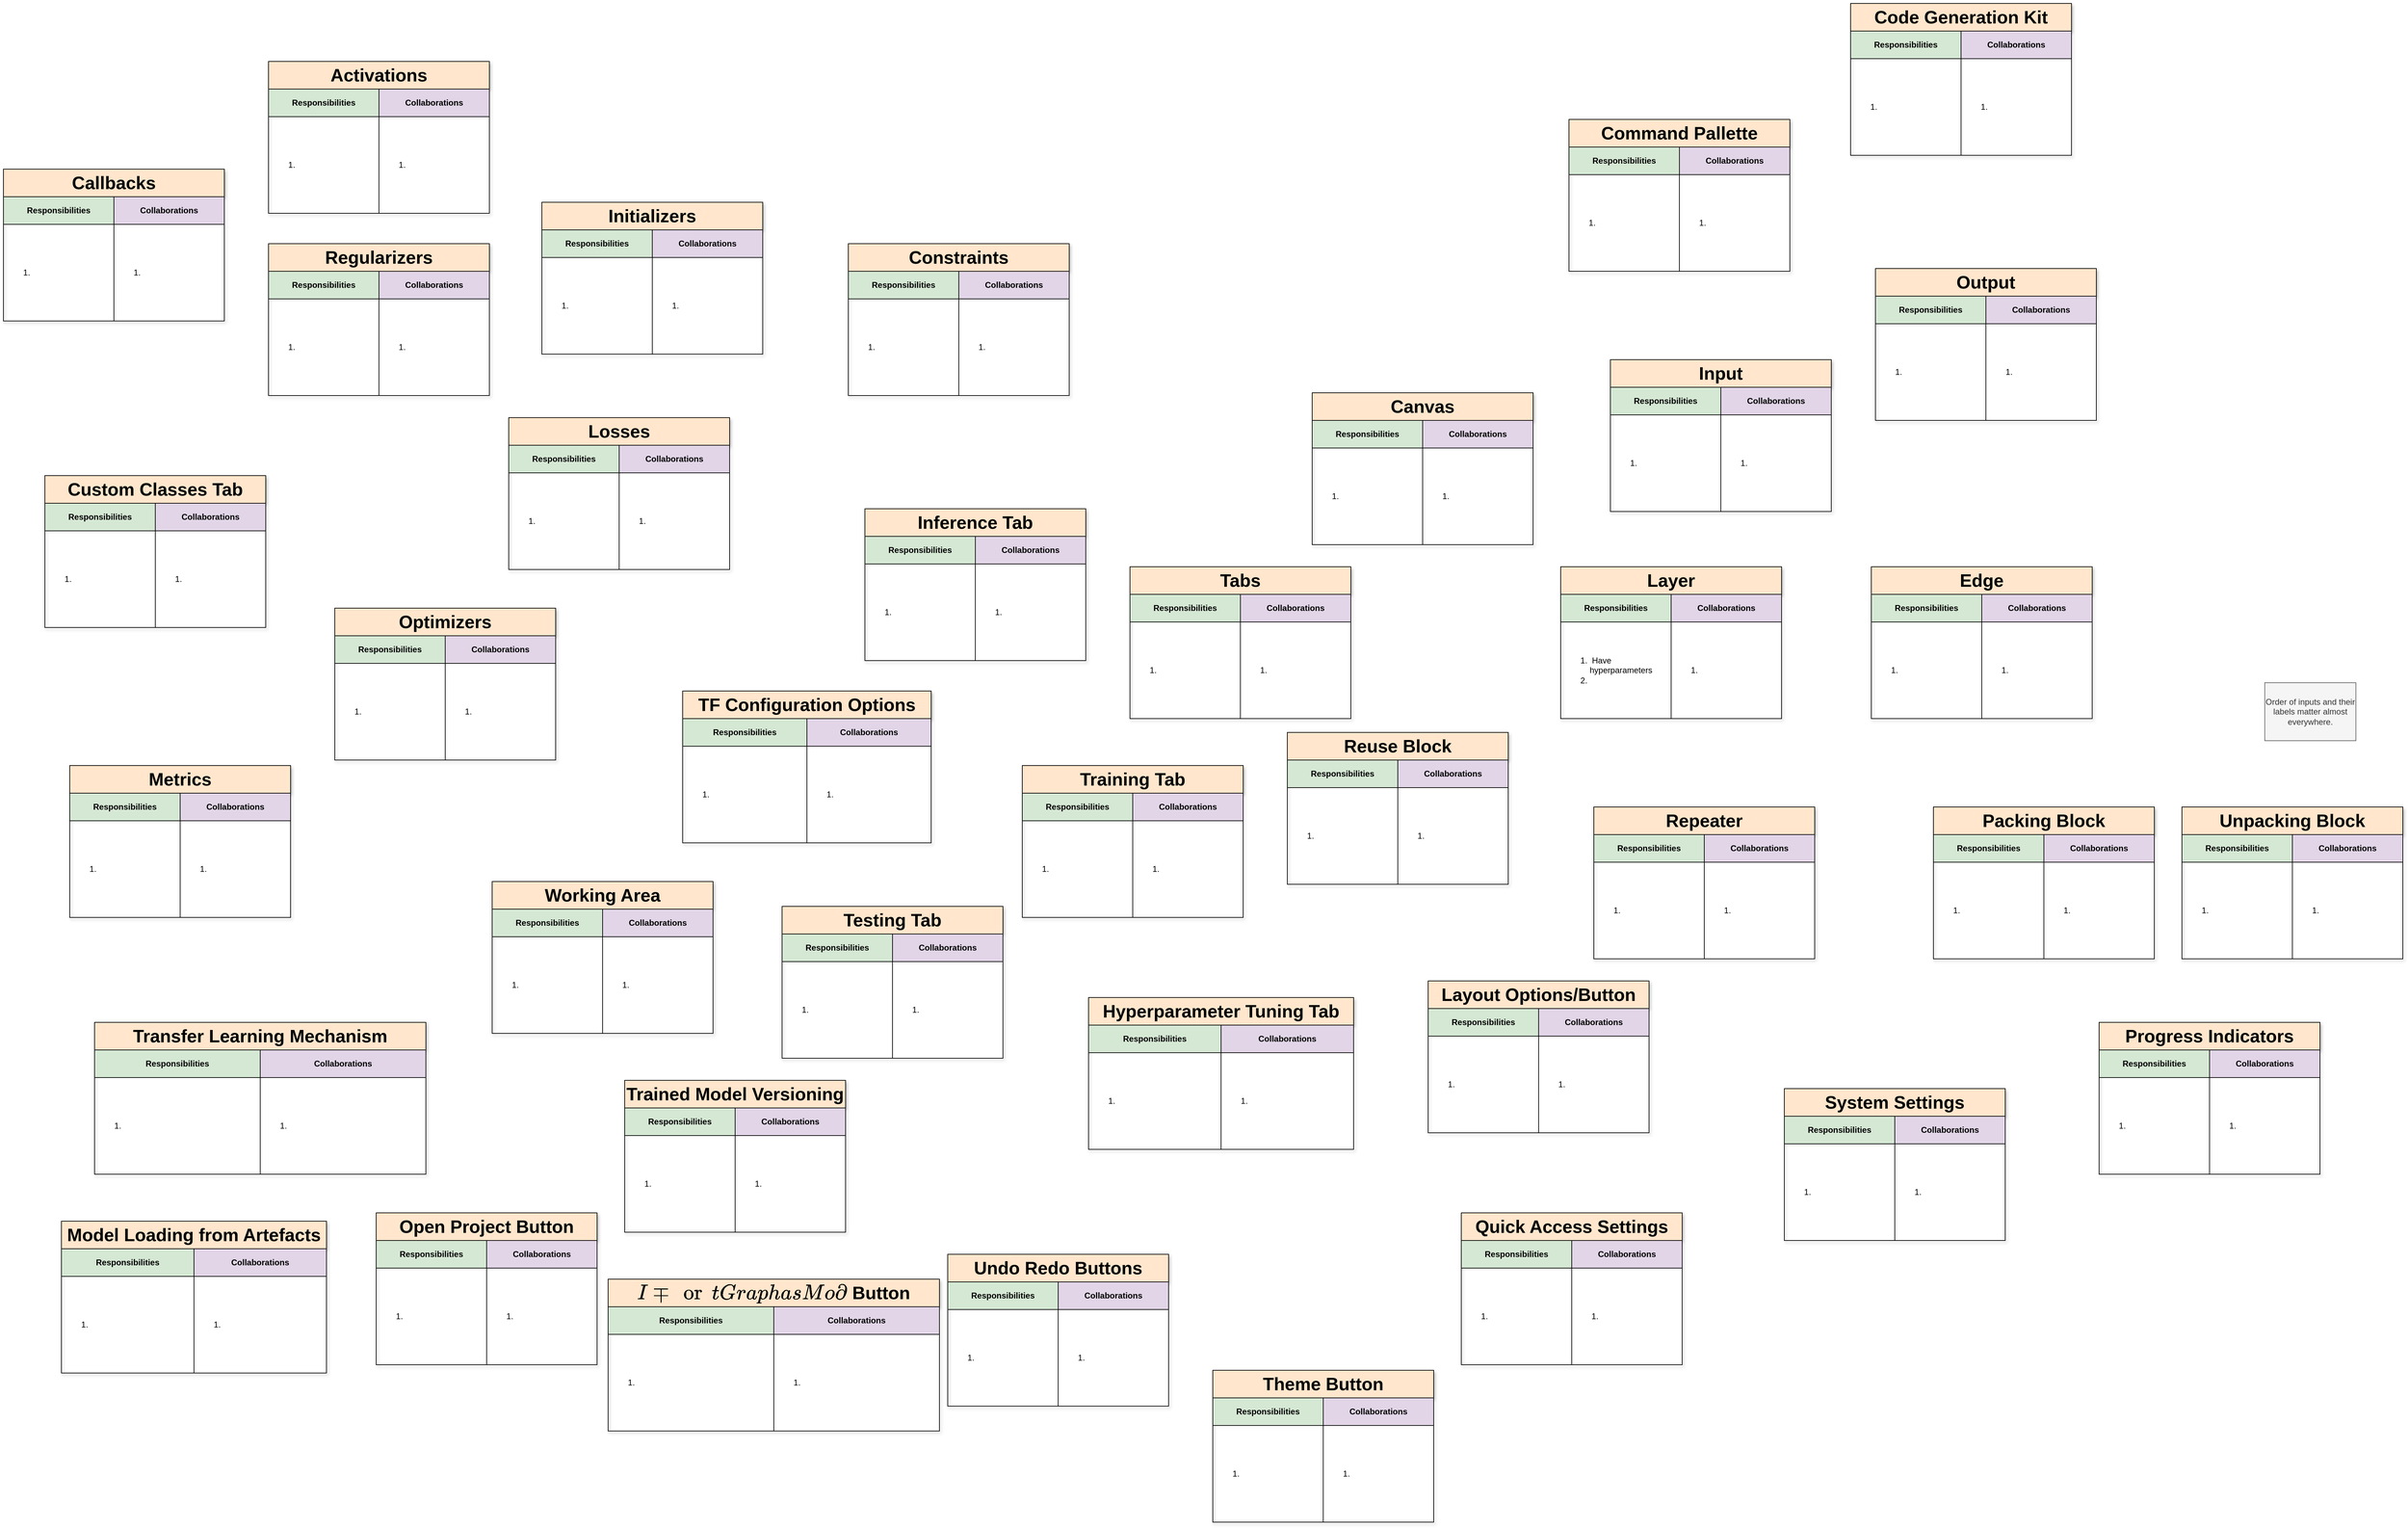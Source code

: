 <mxfile version="21.6.8" type="device">
  <diagram name="Page-1" id="69vgtsIHNEXSoQWvTR2z">
    <mxGraphModel dx="5375" dy="3153" grid="1" gridSize="12" guides="0" tooltips="1" connect="0" arrows="0" fold="1" page="0" pageScale="1" pageWidth="850" pageHeight="1100" background="#ffffff" math="0" shadow="0">
      <root>
        <mxCell id="0" />
        <mxCell id="1" parent="0" />
        <mxCell id="Rmxxkd6-B8Qs3QBWC23s-10" value="&lt;font style=&quot;font-size: 26px;&quot;&gt;Layer&lt;/font&gt;" style="swimlane;whiteSpace=wrap;html=1;startSize=40;fillColor=#ffe6cc;strokeColor=default;rounded=0;shadow=1;glass=0;" parent="1" vertex="1">
          <mxGeometry x="444" y="-540" width="320" height="220" as="geometry">
            <mxRectangle x="280" y="200" width="140" height="30" as="alternateBounds" />
          </mxGeometry>
        </mxCell>
        <mxCell id="Rmxxkd6-B8Qs3QBWC23s-11" value="&lt;b&gt;Responsibilities&lt;/b&gt;" style="swimlane;fontStyle=0;childLayout=stackLayout;horizontal=1;startSize=40;horizontalStack=0;resizeParent=1;resizeParentMax=0;resizeLast=0;collapsible=1;marginBottom=0;whiteSpace=wrap;html=1;fillColor=#d5e8d4;strokeColor=default;" parent="Rmxxkd6-B8Qs3QBWC23s-10" vertex="1">
          <mxGeometry y="40" width="160" height="180" as="geometry" />
        </mxCell>
        <mxCell id="Rmxxkd6-B8Qs3QBWC23s-12" value="&lt;ol&gt;&lt;li&gt;&amp;nbsp;Have hyperparameters&lt;/li&gt;&lt;li&gt;&lt;br&gt;&lt;/li&gt;&lt;/ol&gt;" style="text;html=1;strokeColor=none;fillColor=none;align=left;verticalAlign=middle;whiteSpace=wrap;rounded=0;" parent="Rmxxkd6-B8Qs3QBWC23s-11" vertex="1">
          <mxGeometry y="40" width="160" height="140" as="geometry" />
        </mxCell>
        <mxCell id="Rmxxkd6-B8Qs3QBWC23s-13" value="&lt;b&gt;Collaborations&lt;/b&gt;" style="swimlane;fontStyle=0;childLayout=stackLayout;horizontal=1;startSize=40;horizontalStack=0;resizeParent=1;resizeParentMax=0;resizeLast=0;collapsible=1;marginBottom=0;whiteSpace=wrap;html=1;fillColor=#e1d5e7;strokeColor=#000000;shadow=0;swimlaneLine=1;glass=0;rounded=0;" parent="Rmxxkd6-B8Qs3QBWC23s-10" vertex="1">
          <mxGeometry x="160" y="40" width="160" height="180" as="geometry" />
        </mxCell>
        <mxCell id="Rmxxkd6-B8Qs3QBWC23s-14" value="&lt;ol&gt;&lt;li&gt;&amp;nbsp;&lt;/li&gt;&lt;/ol&gt;" style="text;html=1;strokeColor=none;fillColor=none;align=left;verticalAlign=middle;whiteSpace=wrap;rounded=0;" parent="Rmxxkd6-B8Qs3QBWC23s-13" vertex="1">
          <mxGeometry y="40" width="160" height="140" as="geometry" />
        </mxCell>
        <mxCell id="Rmxxkd6-B8Qs3QBWC23s-15" value="&lt;font style=&quot;font-size: 26px;&quot;&gt;Edge&lt;/font&gt;" style="swimlane;whiteSpace=wrap;html=1;startSize=40;fillColor=#ffe6cc;strokeColor=default;rounded=0;shadow=1;glass=0;" parent="1" vertex="1">
          <mxGeometry x="894" y="-540" width="320" height="220" as="geometry">
            <mxRectangle x="280" y="200" width="140" height="30" as="alternateBounds" />
          </mxGeometry>
        </mxCell>
        <mxCell id="Rmxxkd6-B8Qs3QBWC23s-16" value="&lt;b&gt;Responsibilities&lt;/b&gt;" style="swimlane;fontStyle=0;childLayout=stackLayout;horizontal=1;startSize=40;horizontalStack=0;resizeParent=1;resizeParentMax=0;resizeLast=0;collapsible=1;marginBottom=0;whiteSpace=wrap;html=1;fillColor=#d5e8d4;strokeColor=default;" parent="Rmxxkd6-B8Qs3QBWC23s-15" vertex="1">
          <mxGeometry y="40" width="160" height="180" as="geometry" />
        </mxCell>
        <mxCell id="Rmxxkd6-B8Qs3QBWC23s-17" value="&lt;ol&gt;&lt;li&gt;&amp;nbsp;&lt;/li&gt;&lt;/ol&gt;" style="text;html=1;strokeColor=none;fillColor=none;align=left;verticalAlign=middle;whiteSpace=wrap;rounded=0;" parent="Rmxxkd6-B8Qs3QBWC23s-16" vertex="1">
          <mxGeometry y="40" width="160" height="140" as="geometry" />
        </mxCell>
        <mxCell id="Rmxxkd6-B8Qs3QBWC23s-18" value="&lt;b&gt;Collaborations&lt;/b&gt;" style="swimlane;fontStyle=0;childLayout=stackLayout;horizontal=1;startSize=40;horizontalStack=0;resizeParent=1;resizeParentMax=0;resizeLast=0;collapsible=1;marginBottom=0;whiteSpace=wrap;html=1;fillColor=#e1d5e7;strokeColor=#000000;shadow=0;swimlaneLine=1;glass=0;rounded=0;" parent="Rmxxkd6-B8Qs3QBWC23s-15" vertex="1">
          <mxGeometry x="160" y="40" width="160" height="180" as="geometry" />
        </mxCell>
        <mxCell id="Rmxxkd6-B8Qs3QBWC23s-19" value="&lt;ol&gt;&lt;li&gt;&amp;nbsp;&lt;/li&gt;&lt;/ol&gt;" style="text;html=1;strokeColor=none;fillColor=none;align=left;verticalAlign=middle;whiteSpace=wrap;rounded=0;" parent="Rmxxkd6-B8Qs3QBWC23s-18" vertex="1">
          <mxGeometry y="40" width="160" height="140" as="geometry" />
        </mxCell>
        <mxCell id="Rmxxkd6-B8Qs3QBWC23s-20" value="&lt;font style=&quot;font-size: 26px;&quot;&gt;Reuse Block&lt;/font&gt;" style="swimlane;whiteSpace=wrap;html=1;startSize=40;fillColor=#ffe6cc;strokeColor=default;rounded=0;shadow=1;glass=0;" parent="1" vertex="1">
          <mxGeometry x="48" y="-300" width="320" height="220" as="geometry">
            <mxRectangle x="280" y="200" width="140" height="30" as="alternateBounds" />
          </mxGeometry>
        </mxCell>
        <mxCell id="Rmxxkd6-B8Qs3QBWC23s-21" value="&lt;b&gt;Responsibilities&lt;/b&gt;" style="swimlane;fontStyle=0;childLayout=stackLayout;horizontal=1;startSize=40;horizontalStack=0;resizeParent=1;resizeParentMax=0;resizeLast=0;collapsible=1;marginBottom=0;whiteSpace=wrap;html=1;fillColor=#d5e8d4;strokeColor=default;" parent="Rmxxkd6-B8Qs3QBWC23s-20" vertex="1">
          <mxGeometry y="40" width="160" height="180" as="geometry" />
        </mxCell>
        <mxCell id="Rmxxkd6-B8Qs3QBWC23s-22" value="&lt;ol&gt;&lt;li&gt;&amp;nbsp;&lt;/li&gt;&lt;/ol&gt;" style="text;html=1;strokeColor=none;fillColor=none;align=left;verticalAlign=middle;whiteSpace=wrap;rounded=0;" parent="Rmxxkd6-B8Qs3QBWC23s-21" vertex="1">
          <mxGeometry y="40" width="160" height="140" as="geometry" />
        </mxCell>
        <mxCell id="Rmxxkd6-B8Qs3QBWC23s-23" value="&lt;b&gt;Collaborations&lt;/b&gt;" style="swimlane;fontStyle=0;childLayout=stackLayout;horizontal=1;startSize=40;horizontalStack=0;resizeParent=1;resizeParentMax=0;resizeLast=0;collapsible=1;marginBottom=0;whiteSpace=wrap;html=1;fillColor=#e1d5e7;strokeColor=#000000;shadow=0;swimlaneLine=1;glass=0;rounded=0;" parent="Rmxxkd6-B8Qs3QBWC23s-20" vertex="1">
          <mxGeometry x="160" y="40" width="160" height="180" as="geometry" />
        </mxCell>
        <mxCell id="Rmxxkd6-B8Qs3QBWC23s-24" value="&lt;ol&gt;&lt;li&gt;&amp;nbsp;&lt;/li&gt;&lt;/ol&gt;" style="text;html=1;strokeColor=none;fillColor=none;align=left;verticalAlign=middle;whiteSpace=wrap;rounded=0;" parent="Rmxxkd6-B8Qs3QBWC23s-23" vertex="1">
          <mxGeometry y="40" width="160" height="140" as="geometry" />
        </mxCell>
        <mxCell id="Rmxxkd6-B8Qs3QBWC23s-25" value="&lt;font style=&quot;font-size: 26px;&quot;&gt;Repeater&lt;/font&gt;" style="swimlane;whiteSpace=wrap;html=1;startSize=40;fillColor=#ffe6cc;strokeColor=default;rounded=0;shadow=1;glass=0;" parent="1" vertex="1">
          <mxGeometry x="492" y="-192" width="320" height="220" as="geometry">
            <mxRectangle x="280" y="200" width="140" height="30" as="alternateBounds" />
          </mxGeometry>
        </mxCell>
        <mxCell id="Rmxxkd6-B8Qs3QBWC23s-26" value="&lt;b&gt;Responsibilities&lt;/b&gt;" style="swimlane;fontStyle=0;childLayout=stackLayout;horizontal=1;startSize=40;horizontalStack=0;resizeParent=1;resizeParentMax=0;resizeLast=0;collapsible=1;marginBottom=0;whiteSpace=wrap;html=1;fillColor=#d5e8d4;strokeColor=default;" parent="Rmxxkd6-B8Qs3QBWC23s-25" vertex="1">
          <mxGeometry y="40" width="160" height="180" as="geometry" />
        </mxCell>
        <mxCell id="Rmxxkd6-B8Qs3QBWC23s-27" value="&lt;ol&gt;&lt;li&gt;&amp;nbsp;&lt;/li&gt;&lt;/ol&gt;" style="text;html=1;strokeColor=none;fillColor=none;align=left;verticalAlign=middle;whiteSpace=wrap;rounded=0;" parent="Rmxxkd6-B8Qs3QBWC23s-26" vertex="1">
          <mxGeometry y="40" width="160" height="140" as="geometry" />
        </mxCell>
        <mxCell id="Rmxxkd6-B8Qs3QBWC23s-28" value="&lt;b&gt;Collaborations&lt;/b&gt;" style="swimlane;fontStyle=0;childLayout=stackLayout;horizontal=1;startSize=40;horizontalStack=0;resizeParent=1;resizeParentMax=0;resizeLast=0;collapsible=1;marginBottom=0;whiteSpace=wrap;html=1;fillColor=#e1d5e7;strokeColor=#000000;shadow=0;swimlaneLine=1;glass=0;rounded=0;" parent="Rmxxkd6-B8Qs3QBWC23s-25" vertex="1">
          <mxGeometry x="160" y="40" width="160" height="180" as="geometry" />
        </mxCell>
        <mxCell id="Rmxxkd6-B8Qs3QBWC23s-29" value="&lt;ol&gt;&lt;li&gt;&amp;nbsp;&lt;/li&gt;&lt;/ol&gt;" style="text;html=1;strokeColor=none;fillColor=none;align=left;verticalAlign=middle;whiteSpace=wrap;rounded=0;" parent="Rmxxkd6-B8Qs3QBWC23s-28" vertex="1">
          <mxGeometry y="40" width="160" height="140" as="geometry" />
        </mxCell>
        <mxCell id="Rmxxkd6-B8Qs3QBWC23s-30" value="&lt;font style=&quot;font-size: 26px;&quot;&gt;Packing Block&lt;/font&gt;" style="swimlane;whiteSpace=wrap;html=1;startSize=40;fillColor=#ffe6cc;strokeColor=default;rounded=0;shadow=1;glass=0;" parent="1" vertex="1">
          <mxGeometry x="984" y="-192" width="320" height="220" as="geometry">
            <mxRectangle x="280" y="200" width="140" height="30" as="alternateBounds" />
          </mxGeometry>
        </mxCell>
        <mxCell id="Rmxxkd6-B8Qs3QBWC23s-31" value="&lt;b&gt;Responsibilities&lt;/b&gt;" style="swimlane;fontStyle=0;childLayout=stackLayout;horizontal=1;startSize=40;horizontalStack=0;resizeParent=1;resizeParentMax=0;resizeLast=0;collapsible=1;marginBottom=0;whiteSpace=wrap;html=1;fillColor=#d5e8d4;strokeColor=default;" parent="Rmxxkd6-B8Qs3QBWC23s-30" vertex="1">
          <mxGeometry y="40" width="160" height="180" as="geometry" />
        </mxCell>
        <mxCell id="Rmxxkd6-B8Qs3QBWC23s-32" value="&lt;ol&gt;&lt;li&gt;&amp;nbsp;&lt;/li&gt;&lt;/ol&gt;" style="text;html=1;strokeColor=none;fillColor=none;align=left;verticalAlign=middle;whiteSpace=wrap;rounded=0;" parent="Rmxxkd6-B8Qs3QBWC23s-31" vertex="1">
          <mxGeometry y="40" width="160" height="140" as="geometry" />
        </mxCell>
        <mxCell id="Rmxxkd6-B8Qs3QBWC23s-33" value="&lt;b&gt;Collaborations&lt;/b&gt;" style="swimlane;fontStyle=0;childLayout=stackLayout;horizontal=1;startSize=40;horizontalStack=0;resizeParent=1;resizeParentMax=0;resizeLast=0;collapsible=1;marginBottom=0;whiteSpace=wrap;html=1;fillColor=#e1d5e7;strokeColor=#000000;shadow=0;swimlaneLine=1;glass=0;rounded=0;" parent="Rmxxkd6-B8Qs3QBWC23s-30" vertex="1">
          <mxGeometry x="160" y="40" width="160" height="180" as="geometry" />
        </mxCell>
        <mxCell id="Rmxxkd6-B8Qs3QBWC23s-34" value="&lt;ol&gt;&lt;li&gt;&amp;nbsp;&lt;/li&gt;&lt;/ol&gt;" style="text;html=1;strokeColor=none;fillColor=none;align=left;verticalAlign=middle;whiteSpace=wrap;rounded=0;" parent="Rmxxkd6-B8Qs3QBWC23s-33" vertex="1">
          <mxGeometry y="40" width="160" height="140" as="geometry" />
        </mxCell>
        <mxCell id="Rmxxkd6-B8Qs3QBWC23s-35" value="&lt;font style=&quot;font-size: 26px;&quot;&gt;Unpacking Block&lt;/font&gt;" style="swimlane;whiteSpace=wrap;html=1;startSize=40;fillColor=#ffe6cc;strokeColor=default;rounded=0;shadow=1;glass=0;" parent="1" vertex="1">
          <mxGeometry x="1344" y="-192" width="320" height="220" as="geometry">
            <mxRectangle x="280" y="200" width="140" height="30" as="alternateBounds" />
          </mxGeometry>
        </mxCell>
        <mxCell id="Rmxxkd6-B8Qs3QBWC23s-36" value="&lt;b&gt;Responsibilities&lt;/b&gt;" style="swimlane;fontStyle=0;childLayout=stackLayout;horizontal=1;startSize=40;horizontalStack=0;resizeParent=1;resizeParentMax=0;resizeLast=0;collapsible=1;marginBottom=0;whiteSpace=wrap;html=1;fillColor=#d5e8d4;strokeColor=default;" parent="Rmxxkd6-B8Qs3QBWC23s-35" vertex="1">
          <mxGeometry y="40" width="160" height="180" as="geometry" />
        </mxCell>
        <mxCell id="Rmxxkd6-B8Qs3QBWC23s-37" value="&lt;ol&gt;&lt;li&gt;&amp;nbsp;&lt;/li&gt;&lt;/ol&gt;" style="text;html=1;strokeColor=none;fillColor=none;align=left;verticalAlign=middle;whiteSpace=wrap;rounded=0;" parent="Rmxxkd6-B8Qs3QBWC23s-36" vertex="1">
          <mxGeometry y="40" width="160" height="140" as="geometry" />
        </mxCell>
        <mxCell id="Rmxxkd6-B8Qs3QBWC23s-38" value="&lt;b&gt;Collaborations&lt;/b&gt;" style="swimlane;fontStyle=0;childLayout=stackLayout;horizontal=1;startSize=40;horizontalStack=0;resizeParent=1;resizeParentMax=0;resizeLast=0;collapsible=1;marginBottom=0;whiteSpace=wrap;html=1;fillColor=#e1d5e7;strokeColor=#000000;shadow=0;swimlaneLine=1;glass=0;rounded=0;" parent="Rmxxkd6-B8Qs3QBWC23s-35" vertex="1">
          <mxGeometry x="160" y="40" width="160" height="180" as="geometry" />
        </mxCell>
        <mxCell id="Rmxxkd6-B8Qs3QBWC23s-39" value="&lt;ol&gt;&lt;li&gt;&amp;nbsp;&lt;/li&gt;&lt;/ol&gt;" style="text;html=1;strokeColor=none;fillColor=none;align=left;verticalAlign=middle;whiteSpace=wrap;rounded=0;" parent="Rmxxkd6-B8Qs3QBWC23s-38" vertex="1">
          <mxGeometry y="40" width="160" height="140" as="geometry" />
        </mxCell>
        <mxCell id="Rmxxkd6-B8Qs3QBWC23s-40" value="&lt;font style=&quot;font-size: 26px;&quot;&gt;Canvas&lt;/font&gt;" style="swimlane;whiteSpace=wrap;html=1;startSize=40;fillColor=#ffe6cc;strokeColor=default;rounded=0;shadow=1;glass=0;" parent="1" vertex="1">
          <mxGeometry x="84" y="-792" width="320" height="220" as="geometry">
            <mxRectangle x="280" y="200" width="140" height="30" as="alternateBounds" />
          </mxGeometry>
        </mxCell>
        <mxCell id="Rmxxkd6-B8Qs3QBWC23s-41" value="&lt;b&gt;Responsibilities&lt;/b&gt;" style="swimlane;fontStyle=0;childLayout=stackLayout;horizontal=1;startSize=40;horizontalStack=0;resizeParent=1;resizeParentMax=0;resizeLast=0;collapsible=1;marginBottom=0;whiteSpace=wrap;html=1;fillColor=#d5e8d4;strokeColor=default;" parent="Rmxxkd6-B8Qs3QBWC23s-40" vertex="1">
          <mxGeometry y="40" width="160" height="180" as="geometry" />
        </mxCell>
        <mxCell id="Rmxxkd6-B8Qs3QBWC23s-42" value="&lt;ol&gt;&lt;li&gt;&amp;nbsp;&lt;/li&gt;&lt;/ol&gt;" style="text;html=1;strokeColor=none;fillColor=none;align=left;verticalAlign=middle;whiteSpace=wrap;rounded=0;" parent="Rmxxkd6-B8Qs3QBWC23s-41" vertex="1">
          <mxGeometry y="40" width="160" height="140" as="geometry" />
        </mxCell>
        <mxCell id="Rmxxkd6-B8Qs3QBWC23s-43" value="&lt;b&gt;Collaborations&lt;/b&gt;" style="swimlane;fontStyle=0;childLayout=stackLayout;horizontal=1;startSize=40;horizontalStack=0;resizeParent=1;resizeParentMax=0;resizeLast=0;collapsible=1;marginBottom=0;whiteSpace=wrap;html=1;fillColor=#e1d5e7;strokeColor=#000000;shadow=0;swimlaneLine=1;glass=0;rounded=0;" parent="Rmxxkd6-B8Qs3QBWC23s-40" vertex="1">
          <mxGeometry x="160" y="40" width="160" height="180" as="geometry" />
        </mxCell>
        <mxCell id="Rmxxkd6-B8Qs3QBWC23s-44" value="&lt;ol&gt;&lt;li&gt;&amp;nbsp;&lt;/li&gt;&lt;/ol&gt;" style="text;html=1;strokeColor=none;fillColor=none;align=left;verticalAlign=middle;whiteSpace=wrap;rounded=0;" parent="Rmxxkd6-B8Qs3QBWC23s-43" vertex="1">
          <mxGeometry y="40" width="160" height="140" as="geometry" />
        </mxCell>
        <mxCell id="rEXdcL2Eh1WrbeDe-faA-1" value="&lt;font style=&quot;font-size: 26px;&quot;&gt;Input&lt;/font&gt;" style="swimlane;whiteSpace=wrap;html=1;startSize=40;fillColor=#ffe6cc;strokeColor=default;rounded=0;shadow=1;glass=0;" vertex="1" parent="1">
          <mxGeometry x="516" y="-840" width="320" height="220" as="geometry">
            <mxRectangle x="280" y="200" width="140" height="30" as="alternateBounds" />
          </mxGeometry>
        </mxCell>
        <mxCell id="rEXdcL2Eh1WrbeDe-faA-2" value="&lt;b&gt;Responsibilities&lt;/b&gt;" style="swimlane;fontStyle=0;childLayout=stackLayout;horizontal=1;startSize=40;horizontalStack=0;resizeParent=1;resizeParentMax=0;resizeLast=0;collapsible=1;marginBottom=0;whiteSpace=wrap;html=1;fillColor=#d5e8d4;strokeColor=default;" vertex="1" parent="rEXdcL2Eh1WrbeDe-faA-1">
          <mxGeometry y="40" width="160" height="180" as="geometry" />
        </mxCell>
        <mxCell id="rEXdcL2Eh1WrbeDe-faA-3" value="&lt;ol&gt;&lt;li&gt;&amp;nbsp;&lt;/li&gt;&lt;/ol&gt;" style="text;html=1;strokeColor=none;fillColor=none;align=left;verticalAlign=middle;whiteSpace=wrap;rounded=0;" vertex="1" parent="rEXdcL2Eh1WrbeDe-faA-2">
          <mxGeometry y="40" width="160" height="140" as="geometry" />
        </mxCell>
        <mxCell id="rEXdcL2Eh1WrbeDe-faA-4" value="&lt;b&gt;Collaborations&lt;/b&gt;" style="swimlane;fontStyle=0;childLayout=stackLayout;horizontal=1;startSize=40;horizontalStack=0;resizeParent=1;resizeParentMax=0;resizeLast=0;collapsible=1;marginBottom=0;whiteSpace=wrap;html=1;fillColor=#e1d5e7;strokeColor=#000000;shadow=0;swimlaneLine=1;glass=0;rounded=0;" vertex="1" parent="rEXdcL2Eh1WrbeDe-faA-1">
          <mxGeometry x="160" y="40" width="160" height="180" as="geometry" />
        </mxCell>
        <mxCell id="rEXdcL2Eh1WrbeDe-faA-5" value="&lt;ol&gt;&lt;li&gt;&amp;nbsp;&lt;/li&gt;&lt;/ol&gt;" style="text;html=1;strokeColor=none;fillColor=none;align=left;verticalAlign=middle;whiteSpace=wrap;rounded=0;" vertex="1" parent="rEXdcL2Eh1WrbeDe-faA-4">
          <mxGeometry y="40" width="160" height="140" as="geometry" />
        </mxCell>
        <mxCell id="rEXdcL2Eh1WrbeDe-faA-6" value="&lt;font style=&quot;font-size: 26px;&quot;&gt;Output&lt;/font&gt;" style="swimlane;whiteSpace=wrap;html=1;startSize=40;fillColor=#ffe6cc;strokeColor=default;rounded=0;shadow=1;glass=0;" vertex="1" parent="1">
          <mxGeometry x="900" y="-972" width="320" height="220" as="geometry">
            <mxRectangle x="280" y="200" width="140" height="30" as="alternateBounds" />
          </mxGeometry>
        </mxCell>
        <mxCell id="rEXdcL2Eh1WrbeDe-faA-7" value="&lt;b&gt;Responsibilities&lt;/b&gt;" style="swimlane;fontStyle=0;childLayout=stackLayout;horizontal=1;startSize=40;horizontalStack=0;resizeParent=1;resizeParentMax=0;resizeLast=0;collapsible=1;marginBottom=0;whiteSpace=wrap;html=1;fillColor=#d5e8d4;strokeColor=default;" vertex="1" parent="rEXdcL2Eh1WrbeDe-faA-6">
          <mxGeometry y="40" width="160" height="180" as="geometry" />
        </mxCell>
        <mxCell id="rEXdcL2Eh1WrbeDe-faA-8" value="&lt;ol&gt;&lt;li&gt;&amp;nbsp;&lt;/li&gt;&lt;/ol&gt;" style="text;html=1;strokeColor=none;fillColor=none;align=left;verticalAlign=middle;whiteSpace=wrap;rounded=0;" vertex="1" parent="rEXdcL2Eh1WrbeDe-faA-7">
          <mxGeometry y="40" width="160" height="140" as="geometry" />
        </mxCell>
        <mxCell id="rEXdcL2Eh1WrbeDe-faA-9" value="&lt;b&gt;Collaborations&lt;/b&gt;" style="swimlane;fontStyle=0;childLayout=stackLayout;horizontal=1;startSize=40;horizontalStack=0;resizeParent=1;resizeParentMax=0;resizeLast=0;collapsible=1;marginBottom=0;whiteSpace=wrap;html=1;fillColor=#e1d5e7;strokeColor=#000000;shadow=0;swimlaneLine=1;glass=0;rounded=0;" vertex="1" parent="rEXdcL2Eh1WrbeDe-faA-6">
          <mxGeometry x="160" y="40" width="160" height="180" as="geometry" />
        </mxCell>
        <mxCell id="rEXdcL2Eh1WrbeDe-faA-10" value="&lt;ol&gt;&lt;li&gt;&amp;nbsp;&lt;/li&gt;&lt;/ol&gt;" style="text;html=1;strokeColor=none;fillColor=none;align=left;verticalAlign=middle;whiteSpace=wrap;rounded=0;" vertex="1" parent="rEXdcL2Eh1WrbeDe-faA-9">
          <mxGeometry y="40" width="160" height="140" as="geometry" />
        </mxCell>
        <mxCell id="rEXdcL2Eh1WrbeDe-faA-11" value="&lt;font style=&quot;font-size: 26px;&quot;&gt;Command Pallette&lt;/font&gt;" style="swimlane;whiteSpace=wrap;html=1;startSize=40;fillColor=#ffe6cc;strokeColor=default;rounded=0;shadow=1;glass=0;" vertex="1" parent="1">
          <mxGeometry x="456" y="-1188" width="320" height="220" as="geometry">
            <mxRectangle x="280" y="200" width="140" height="30" as="alternateBounds" />
          </mxGeometry>
        </mxCell>
        <mxCell id="rEXdcL2Eh1WrbeDe-faA-12" value="&lt;b&gt;Responsibilities&lt;/b&gt;" style="swimlane;fontStyle=0;childLayout=stackLayout;horizontal=1;startSize=40;horizontalStack=0;resizeParent=1;resizeParentMax=0;resizeLast=0;collapsible=1;marginBottom=0;whiteSpace=wrap;html=1;fillColor=#d5e8d4;strokeColor=default;" vertex="1" parent="rEXdcL2Eh1WrbeDe-faA-11">
          <mxGeometry y="40" width="160" height="180" as="geometry" />
        </mxCell>
        <mxCell id="rEXdcL2Eh1WrbeDe-faA-13" value="&lt;ol&gt;&lt;li&gt;&amp;nbsp;&lt;/li&gt;&lt;/ol&gt;" style="text;html=1;strokeColor=none;fillColor=none;align=left;verticalAlign=middle;whiteSpace=wrap;rounded=0;" vertex="1" parent="rEXdcL2Eh1WrbeDe-faA-12">
          <mxGeometry y="40" width="160" height="140" as="geometry" />
        </mxCell>
        <mxCell id="rEXdcL2Eh1WrbeDe-faA-14" value="&lt;b&gt;Collaborations&lt;/b&gt;" style="swimlane;fontStyle=0;childLayout=stackLayout;horizontal=1;startSize=40;horizontalStack=0;resizeParent=1;resizeParentMax=0;resizeLast=0;collapsible=1;marginBottom=0;whiteSpace=wrap;html=1;fillColor=#e1d5e7;strokeColor=#000000;shadow=0;swimlaneLine=1;glass=0;rounded=0;" vertex="1" parent="rEXdcL2Eh1WrbeDe-faA-11">
          <mxGeometry x="160" y="40" width="160" height="180" as="geometry" />
        </mxCell>
        <mxCell id="rEXdcL2Eh1WrbeDe-faA-15" value="&lt;ol&gt;&lt;li&gt;&amp;nbsp;&lt;/li&gt;&lt;/ol&gt;" style="text;html=1;strokeColor=none;fillColor=none;align=left;verticalAlign=middle;whiteSpace=wrap;rounded=0;" vertex="1" parent="rEXdcL2Eh1WrbeDe-faA-14">
          <mxGeometry y="40" width="160" height="140" as="geometry" />
        </mxCell>
        <mxCell id="rEXdcL2Eh1WrbeDe-faA-16" value="&lt;font style=&quot;font-size: 26px;&quot;&gt;Activations&lt;/font&gt;" style="swimlane;whiteSpace=wrap;html=1;startSize=40;fillColor=#ffe6cc;strokeColor=default;rounded=0;shadow=1;glass=0;" vertex="1" parent="1">
          <mxGeometry x="-1428" y="-1272" width="320" height="220" as="geometry">
            <mxRectangle x="280" y="200" width="140" height="30" as="alternateBounds" />
          </mxGeometry>
        </mxCell>
        <mxCell id="rEXdcL2Eh1WrbeDe-faA-17" value="&lt;b&gt;Responsibilities&lt;/b&gt;" style="swimlane;fontStyle=0;childLayout=stackLayout;horizontal=1;startSize=40;horizontalStack=0;resizeParent=1;resizeParentMax=0;resizeLast=0;collapsible=1;marginBottom=0;whiteSpace=wrap;html=1;fillColor=#d5e8d4;strokeColor=default;" vertex="1" parent="rEXdcL2Eh1WrbeDe-faA-16">
          <mxGeometry y="40" width="160" height="180" as="geometry" />
        </mxCell>
        <mxCell id="rEXdcL2Eh1WrbeDe-faA-18" value="&lt;ol&gt;&lt;li&gt;&amp;nbsp;&lt;/li&gt;&lt;/ol&gt;" style="text;html=1;strokeColor=none;fillColor=none;align=left;verticalAlign=middle;whiteSpace=wrap;rounded=0;" vertex="1" parent="rEXdcL2Eh1WrbeDe-faA-17">
          <mxGeometry y="40" width="160" height="140" as="geometry" />
        </mxCell>
        <mxCell id="rEXdcL2Eh1WrbeDe-faA-19" value="&lt;b&gt;Collaborations&lt;/b&gt;" style="swimlane;fontStyle=0;childLayout=stackLayout;horizontal=1;startSize=40;horizontalStack=0;resizeParent=1;resizeParentMax=0;resizeLast=0;collapsible=1;marginBottom=0;whiteSpace=wrap;html=1;fillColor=#e1d5e7;strokeColor=#000000;shadow=0;swimlaneLine=1;glass=0;rounded=0;" vertex="1" parent="rEXdcL2Eh1WrbeDe-faA-16">
          <mxGeometry x="160" y="40" width="160" height="180" as="geometry" />
        </mxCell>
        <mxCell id="rEXdcL2Eh1WrbeDe-faA-20" value="&lt;ol&gt;&lt;li&gt;&amp;nbsp;&lt;/li&gt;&lt;/ol&gt;" style="text;html=1;strokeColor=none;fillColor=none;align=left;verticalAlign=middle;whiteSpace=wrap;rounded=0;" vertex="1" parent="rEXdcL2Eh1WrbeDe-faA-19">
          <mxGeometry y="40" width="160" height="140" as="geometry" />
        </mxCell>
        <mxCell id="rEXdcL2Eh1WrbeDe-faA-21" value="&lt;font style=&quot;font-size: 26px;&quot;&gt;Callbacks&lt;/font&gt;" style="swimlane;whiteSpace=wrap;html=1;startSize=40;fillColor=#ffe6cc;strokeColor=default;rounded=0;shadow=1;glass=0;" vertex="1" parent="1">
          <mxGeometry x="-1812" y="-1116" width="320" height="220" as="geometry">
            <mxRectangle x="280" y="200" width="140" height="30" as="alternateBounds" />
          </mxGeometry>
        </mxCell>
        <mxCell id="rEXdcL2Eh1WrbeDe-faA-22" value="&lt;b&gt;Responsibilities&lt;/b&gt;" style="swimlane;fontStyle=0;childLayout=stackLayout;horizontal=1;startSize=40;horizontalStack=0;resizeParent=1;resizeParentMax=0;resizeLast=0;collapsible=1;marginBottom=0;whiteSpace=wrap;html=1;fillColor=#d5e8d4;strokeColor=default;" vertex="1" parent="rEXdcL2Eh1WrbeDe-faA-21">
          <mxGeometry y="40" width="160" height="180" as="geometry" />
        </mxCell>
        <mxCell id="rEXdcL2Eh1WrbeDe-faA-23" value="&lt;ol&gt;&lt;li&gt;&amp;nbsp;&lt;/li&gt;&lt;/ol&gt;" style="text;html=1;strokeColor=none;fillColor=none;align=left;verticalAlign=middle;whiteSpace=wrap;rounded=0;" vertex="1" parent="rEXdcL2Eh1WrbeDe-faA-22">
          <mxGeometry y="40" width="160" height="140" as="geometry" />
        </mxCell>
        <mxCell id="rEXdcL2Eh1WrbeDe-faA-24" value="&lt;b&gt;Collaborations&lt;/b&gt;" style="swimlane;fontStyle=0;childLayout=stackLayout;horizontal=1;startSize=40;horizontalStack=0;resizeParent=1;resizeParentMax=0;resizeLast=0;collapsible=1;marginBottom=0;whiteSpace=wrap;html=1;fillColor=#e1d5e7;strokeColor=#000000;shadow=0;swimlaneLine=1;glass=0;rounded=0;" vertex="1" parent="rEXdcL2Eh1WrbeDe-faA-21">
          <mxGeometry x="160" y="40" width="160" height="180" as="geometry" />
        </mxCell>
        <mxCell id="rEXdcL2Eh1WrbeDe-faA-25" value="&lt;ol&gt;&lt;li&gt;&amp;nbsp;&lt;/li&gt;&lt;/ol&gt;" style="text;html=1;strokeColor=none;fillColor=none;align=left;verticalAlign=middle;whiteSpace=wrap;rounded=0;" vertex="1" parent="rEXdcL2Eh1WrbeDe-faA-24">
          <mxGeometry y="40" width="160" height="140" as="geometry" />
        </mxCell>
        <mxCell id="rEXdcL2Eh1WrbeDe-faA-26" value="&lt;font style=&quot;font-size: 26px;&quot;&gt;Constraints&lt;/font&gt;" style="swimlane;whiteSpace=wrap;html=1;startSize=40;fillColor=#ffe6cc;strokeColor=default;rounded=0;shadow=1;glass=0;" vertex="1" parent="1">
          <mxGeometry x="-588" y="-1008" width="320" height="220" as="geometry">
            <mxRectangle x="280" y="200" width="140" height="30" as="alternateBounds" />
          </mxGeometry>
        </mxCell>
        <mxCell id="rEXdcL2Eh1WrbeDe-faA-27" value="&lt;b&gt;Responsibilities&lt;/b&gt;" style="swimlane;fontStyle=0;childLayout=stackLayout;horizontal=1;startSize=40;horizontalStack=0;resizeParent=1;resizeParentMax=0;resizeLast=0;collapsible=1;marginBottom=0;whiteSpace=wrap;html=1;fillColor=#d5e8d4;strokeColor=default;" vertex="1" parent="rEXdcL2Eh1WrbeDe-faA-26">
          <mxGeometry y="40" width="160" height="180" as="geometry" />
        </mxCell>
        <mxCell id="rEXdcL2Eh1WrbeDe-faA-28" value="&lt;ol&gt;&lt;li&gt;&amp;nbsp;&lt;/li&gt;&lt;/ol&gt;" style="text;html=1;strokeColor=none;fillColor=none;align=left;verticalAlign=middle;whiteSpace=wrap;rounded=0;" vertex="1" parent="rEXdcL2Eh1WrbeDe-faA-27">
          <mxGeometry y="40" width="160" height="140" as="geometry" />
        </mxCell>
        <mxCell id="rEXdcL2Eh1WrbeDe-faA-29" value="&lt;b&gt;Collaborations&lt;/b&gt;" style="swimlane;fontStyle=0;childLayout=stackLayout;horizontal=1;startSize=40;horizontalStack=0;resizeParent=1;resizeParentMax=0;resizeLast=0;collapsible=1;marginBottom=0;whiteSpace=wrap;html=1;fillColor=#e1d5e7;strokeColor=#000000;shadow=0;swimlaneLine=1;glass=0;rounded=0;" vertex="1" parent="rEXdcL2Eh1WrbeDe-faA-26">
          <mxGeometry x="160" y="40" width="160" height="180" as="geometry" />
        </mxCell>
        <mxCell id="rEXdcL2Eh1WrbeDe-faA-30" value="&lt;ol&gt;&lt;li&gt;&amp;nbsp;&lt;/li&gt;&lt;/ol&gt;" style="text;html=1;strokeColor=none;fillColor=none;align=left;verticalAlign=middle;whiteSpace=wrap;rounded=0;" vertex="1" parent="rEXdcL2Eh1WrbeDe-faA-29">
          <mxGeometry y="40" width="160" height="140" as="geometry" />
        </mxCell>
        <mxCell id="rEXdcL2Eh1WrbeDe-faA-31" value="&lt;font style=&quot;font-size: 26px;&quot;&gt;Initializers&lt;/font&gt;" style="swimlane;whiteSpace=wrap;html=1;startSize=40;fillColor=#ffe6cc;strokeColor=default;rounded=0;shadow=1;glass=0;" vertex="1" parent="1">
          <mxGeometry x="-1032" y="-1068" width="320" height="220" as="geometry">
            <mxRectangle x="280" y="200" width="140" height="30" as="alternateBounds" />
          </mxGeometry>
        </mxCell>
        <mxCell id="rEXdcL2Eh1WrbeDe-faA-32" value="&lt;b&gt;Responsibilities&lt;/b&gt;" style="swimlane;fontStyle=0;childLayout=stackLayout;horizontal=1;startSize=40;horizontalStack=0;resizeParent=1;resizeParentMax=0;resizeLast=0;collapsible=1;marginBottom=0;whiteSpace=wrap;html=1;fillColor=#d5e8d4;strokeColor=default;" vertex="1" parent="rEXdcL2Eh1WrbeDe-faA-31">
          <mxGeometry y="40" width="160" height="180" as="geometry" />
        </mxCell>
        <mxCell id="rEXdcL2Eh1WrbeDe-faA-33" value="&lt;ol&gt;&lt;li&gt;&amp;nbsp;&lt;/li&gt;&lt;/ol&gt;" style="text;html=1;strokeColor=none;fillColor=none;align=left;verticalAlign=middle;whiteSpace=wrap;rounded=0;" vertex="1" parent="rEXdcL2Eh1WrbeDe-faA-32">
          <mxGeometry y="40" width="160" height="140" as="geometry" />
        </mxCell>
        <mxCell id="rEXdcL2Eh1WrbeDe-faA-34" value="&lt;b&gt;Collaborations&lt;/b&gt;" style="swimlane;fontStyle=0;childLayout=stackLayout;horizontal=1;startSize=40;horizontalStack=0;resizeParent=1;resizeParentMax=0;resizeLast=0;collapsible=1;marginBottom=0;whiteSpace=wrap;html=1;fillColor=#e1d5e7;strokeColor=#000000;shadow=0;swimlaneLine=1;glass=0;rounded=0;" vertex="1" parent="rEXdcL2Eh1WrbeDe-faA-31">
          <mxGeometry x="160" y="40" width="160" height="180" as="geometry" />
        </mxCell>
        <mxCell id="rEXdcL2Eh1WrbeDe-faA-35" value="&lt;ol&gt;&lt;li&gt;&amp;nbsp;&lt;/li&gt;&lt;/ol&gt;" style="text;html=1;strokeColor=none;fillColor=none;align=left;verticalAlign=middle;whiteSpace=wrap;rounded=0;" vertex="1" parent="rEXdcL2Eh1WrbeDe-faA-34">
          <mxGeometry y="40" width="160" height="140" as="geometry" />
        </mxCell>
        <mxCell id="rEXdcL2Eh1WrbeDe-faA-36" value="&lt;font style=&quot;font-size: 26px;&quot;&gt;Losses&lt;/font&gt;" style="swimlane;whiteSpace=wrap;html=1;startSize=40;fillColor=#ffe6cc;strokeColor=default;rounded=0;shadow=1;glass=0;" vertex="1" parent="1">
          <mxGeometry x="-1080" y="-756" width="320" height="220" as="geometry">
            <mxRectangle x="280" y="200" width="140" height="30" as="alternateBounds" />
          </mxGeometry>
        </mxCell>
        <mxCell id="rEXdcL2Eh1WrbeDe-faA-37" value="&lt;b&gt;Responsibilities&lt;/b&gt;" style="swimlane;fontStyle=0;childLayout=stackLayout;horizontal=1;startSize=40;horizontalStack=0;resizeParent=1;resizeParentMax=0;resizeLast=0;collapsible=1;marginBottom=0;whiteSpace=wrap;html=1;fillColor=#d5e8d4;strokeColor=default;" vertex="1" parent="rEXdcL2Eh1WrbeDe-faA-36">
          <mxGeometry y="40" width="160" height="180" as="geometry" />
        </mxCell>
        <mxCell id="rEXdcL2Eh1WrbeDe-faA-38" value="&lt;ol&gt;&lt;li&gt;&amp;nbsp;&lt;/li&gt;&lt;/ol&gt;" style="text;html=1;strokeColor=none;fillColor=none;align=left;verticalAlign=middle;whiteSpace=wrap;rounded=0;" vertex="1" parent="rEXdcL2Eh1WrbeDe-faA-37">
          <mxGeometry y="40" width="160" height="140" as="geometry" />
        </mxCell>
        <mxCell id="rEXdcL2Eh1WrbeDe-faA-39" value="&lt;b&gt;Collaborations&lt;/b&gt;" style="swimlane;fontStyle=0;childLayout=stackLayout;horizontal=1;startSize=40;horizontalStack=0;resizeParent=1;resizeParentMax=0;resizeLast=0;collapsible=1;marginBottom=0;whiteSpace=wrap;html=1;fillColor=#e1d5e7;strokeColor=#000000;shadow=0;swimlaneLine=1;glass=0;rounded=0;" vertex="1" parent="rEXdcL2Eh1WrbeDe-faA-36">
          <mxGeometry x="160" y="40" width="160" height="180" as="geometry" />
        </mxCell>
        <mxCell id="rEXdcL2Eh1WrbeDe-faA-40" value="&lt;ol&gt;&lt;li&gt;&amp;nbsp;&lt;/li&gt;&lt;/ol&gt;" style="text;html=1;strokeColor=none;fillColor=none;align=left;verticalAlign=middle;whiteSpace=wrap;rounded=0;" vertex="1" parent="rEXdcL2Eh1WrbeDe-faA-39">
          <mxGeometry y="40" width="160" height="140" as="geometry" />
        </mxCell>
        <mxCell id="rEXdcL2Eh1WrbeDe-faA-41" value="&lt;font style=&quot;font-size: 26px;&quot;&gt;Metrics&lt;/font&gt;" style="swimlane;whiteSpace=wrap;html=1;startSize=40;fillColor=#ffe6cc;strokeColor=default;rounded=0;shadow=1;glass=0;" vertex="1" parent="1">
          <mxGeometry x="-1716" y="-252" width="320" height="220" as="geometry">
            <mxRectangle x="280" y="200" width="140" height="30" as="alternateBounds" />
          </mxGeometry>
        </mxCell>
        <mxCell id="rEXdcL2Eh1WrbeDe-faA-42" value="&lt;b&gt;Responsibilities&lt;/b&gt;" style="swimlane;fontStyle=0;childLayout=stackLayout;horizontal=1;startSize=40;horizontalStack=0;resizeParent=1;resizeParentMax=0;resizeLast=0;collapsible=1;marginBottom=0;whiteSpace=wrap;html=1;fillColor=#d5e8d4;strokeColor=default;" vertex="1" parent="rEXdcL2Eh1WrbeDe-faA-41">
          <mxGeometry y="40" width="160" height="180" as="geometry" />
        </mxCell>
        <mxCell id="rEXdcL2Eh1WrbeDe-faA-43" value="&lt;ol&gt;&lt;li&gt;&amp;nbsp;&lt;/li&gt;&lt;/ol&gt;" style="text;html=1;strokeColor=none;fillColor=none;align=left;verticalAlign=middle;whiteSpace=wrap;rounded=0;" vertex="1" parent="rEXdcL2Eh1WrbeDe-faA-42">
          <mxGeometry y="40" width="160" height="140" as="geometry" />
        </mxCell>
        <mxCell id="rEXdcL2Eh1WrbeDe-faA-44" value="&lt;b&gt;Collaborations&lt;/b&gt;" style="swimlane;fontStyle=0;childLayout=stackLayout;horizontal=1;startSize=40;horizontalStack=0;resizeParent=1;resizeParentMax=0;resizeLast=0;collapsible=1;marginBottom=0;whiteSpace=wrap;html=1;fillColor=#e1d5e7;strokeColor=#000000;shadow=0;swimlaneLine=1;glass=0;rounded=0;" vertex="1" parent="rEXdcL2Eh1WrbeDe-faA-41">
          <mxGeometry x="160" y="40" width="160" height="180" as="geometry" />
        </mxCell>
        <mxCell id="rEXdcL2Eh1WrbeDe-faA-45" value="&lt;ol&gt;&lt;li&gt;&amp;nbsp;&lt;/li&gt;&lt;/ol&gt;" style="text;html=1;strokeColor=none;fillColor=none;align=left;verticalAlign=middle;whiteSpace=wrap;rounded=0;" vertex="1" parent="rEXdcL2Eh1WrbeDe-faA-44">
          <mxGeometry y="40" width="160" height="140" as="geometry" />
        </mxCell>
        <mxCell id="rEXdcL2Eh1WrbeDe-faA-46" value="&lt;font style=&quot;font-size: 26px;&quot;&gt;TF Configuration Options&lt;/font&gt;" style="swimlane;whiteSpace=wrap;html=1;startSize=40;fillColor=#ffe6cc;strokeColor=default;rounded=0;shadow=1;glass=0;" vertex="1" parent="1">
          <mxGeometry x="-828" y="-360" width="360" height="220" as="geometry">
            <mxRectangle x="280" y="200" width="140" height="30" as="alternateBounds" />
          </mxGeometry>
        </mxCell>
        <mxCell id="rEXdcL2Eh1WrbeDe-faA-47" value="&lt;b&gt;Responsibilities&lt;/b&gt;" style="swimlane;fontStyle=0;childLayout=stackLayout;horizontal=1;startSize=40;horizontalStack=0;resizeParent=1;resizeParentMax=0;resizeLast=0;collapsible=1;marginBottom=0;whiteSpace=wrap;html=1;fillColor=#d5e8d4;strokeColor=default;" vertex="1" parent="rEXdcL2Eh1WrbeDe-faA-46">
          <mxGeometry y="40" width="180" height="180" as="geometry" />
        </mxCell>
        <mxCell id="rEXdcL2Eh1WrbeDe-faA-48" value="&lt;ol&gt;&lt;li&gt;&amp;nbsp;&lt;/li&gt;&lt;/ol&gt;" style="text;html=1;strokeColor=none;fillColor=none;align=left;verticalAlign=middle;whiteSpace=wrap;rounded=0;" vertex="1" parent="rEXdcL2Eh1WrbeDe-faA-47">
          <mxGeometry y="40" width="180" height="140" as="geometry" />
        </mxCell>
        <mxCell id="rEXdcL2Eh1WrbeDe-faA-49" value="&lt;b&gt;Collaborations&lt;/b&gt;" style="swimlane;fontStyle=0;childLayout=stackLayout;horizontal=1;startSize=40;horizontalStack=0;resizeParent=1;resizeParentMax=0;resizeLast=0;collapsible=1;marginBottom=0;whiteSpace=wrap;html=1;fillColor=#e1d5e7;strokeColor=#000000;shadow=0;swimlaneLine=1;glass=0;rounded=0;" vertex="1" parent="rEXdcL2Eh1WrbeDe-faA-46">
          <mxGeometry x="180" y="40" width="180" height="180" as="geometry" />
        </mxCell>
        <mxCell id="rEXdcL2Eh1WrbeDe-faA-50" value="&lt;ol&gt;&lt;li&gt;&amp;nbsp;&lt;/li&gt;&lt;/ol&gt;" style="text;html=1;strokeColor=none;fillColor=none;align=left;verticalAlign=middle;whiteSpace=wrap;rounded=0;" vertex="1" parent="rEXdcL2Eh1WrbeDe-faA-49">
          <mxGeometry y="40" width="180" height="140" as="geometry" />
        </mxCell>
        <mxCell id="rEXdcL2Eh1WrbeDe-faA-51" value="Order of inputs and their labels matter almost everywhere." style="text;html=1;strokeColor=#666666;fillColor=#f5f5f5;align=center;verticalAlign=middle;whiteSpace=wrap;rounded=0;fontColor=#333333;" vertex="1" parent="1">
          <mxGeometry x="1464" y="-372" width="132" height="84" as="geometry" />
        </mxCell>
        <mxCell id="rEXdcL2Eh1WrbeDe-faA-52" value="&lt;font style=&quot;font-size: 26px;&quot;&gt;Optimizers&lt;/font&gt;" style="swimlane;whiteSpace=wrap;html=1;startSize=40;fillColor=#ffe6cc;strokeColor=default;rounded=0;shadow=1;glass=0;" vertex="1" parent="1">
          <mxGeometry x="-1332" y="-480" width="320" height="220" as="geometry">
            <mxRectangle x="280" y="200" width="140" height="30" as="alternateBounds" />
          </mxGeometry>
        </mxCell>
        <mxCell id="rEXdcL2Eh1WrbeDe-faA-53" value="&lt;b&gt;Responsibilities&lt;/b&gt;" style="swimlane;fontStyle=0;childLayout=stackLayout;horizontal=1;startSize=40;horizontalStack=0;resizeParent=1;resizeParentMax=0;resizeLast=0;collapsible=1;marginBottom=0;whiteSpace=wrap;html=1;fillColor=#d5e8d4;strokeColor=default;" vertex="1" parent="rEXdcL2Eh1WrbeDe-faA-52">
          <mxGeometry y="40" width="160" height="180" as="geometry" />
        </mxCell>
        <mxCell id="rEXdcL2Eh1WrbeDe-faA-54" value="&lt;ol&gt;&lt;li&gt;&amp;nbsp;&lt;/li&gt;&lt;/ol&gt;" style="text;html=1;strokeColor=none;fillColor=none;align=left;verticalAlign=middle;whiteSpace=wrap;rounded=0;" vertex="1" parent="rEXdcL2Eh1WrbeDe-faA-53">
          <mxGeometry y="40" width="160" height="140" as="geometry" />
        </mxCell>
        <mxCell id="rEXdcL2Eh1WrbeDe-faA-55" value="&lt;b&gt;Collaborations&lt;/b&gt;" style="swimlane;fontStyle=0;childLayout=stackLayout;horizontal=1;startSize=40;horizontalStack=0;resizeParent=1;resizeParentMax=0;resizeLast=0;collapsible=1;marginBottom=0;whiteSpace=wrap;html=1;fillColor=#e1d5e7;strokeColor=#000000;shadow=0;swimlaneLine=1;glass=0;rounded=0;" vertex="1" parent="rEXdcL2Eh1WrbeDe-faA-52">
          <mxGeometry x="160" y="40" width="160" height="180" as="geometry" />
        </mxCell>
        <mxCell id="rEXdcL2Eh1WrbeDe-faA-56" value="&lt;ol&gt;&lt;li&gt;&amp;nbsp;&lt;/li&gt;&lt;/ol&gt;" style="text;html=1;strokeColor=none;fillColor=none;align=left;verticalAlign=middle;whiteSpace=wrap;rounded=0;" vertex="1" parent="rEXdcL2Eh1WrbeDe-faA-55">
          <mxGeometry y="40" width="160" height="140" as="geometry" />
        </mxCell>
        <mxCell id="rEXdcL2Eh1WrbeDe-faA-57" value="&lt;font style=&quot;font-size: 26px;&quot;&gt;Regularizers&lt;/font&gt;" style="swimlane;whiteSpace=wrap;html=1;startSize=40;fillColor=#ffe6cc;strokeColor=default;rounded=0;shadow=1;glass=0;" vertex="1" parent="1">
          <mxGeometry x="-1428" y="-1008" width="320" height="220" as="geometry">
            <mxRectangle x="280" y="200" width="140" height="30" as="alternateBounds" />
          </mxGeometry>
        </mxCell>
        <mxCell id="rEXdcL2Eh1WrbeDe-faA-58" value="&lt;b&gt;Responsibilities&lt;/b&gt;" style="swimlane;fontStyle=0;childLayout=stackLayout;horizontal=1;startSize=40;horizontalStack=0;resizeParent=1;resizeParentMax=0;resizeLast=0;collapsible=1;marginBottom=0;whiteSpace=wrap;html=1;fillColor=#d5e8d4;strokeColor=default;" vertex="1" parent="rEXdcL2Eh1WrbeDe-faA-57">
          <mxGeometry y="40" width="160" height="180" as="geometry" />
        </mxCell>
        <mxCell id="rEXdcL2Eh1WrbeDe-faA-59" value="&lt;ol&gt;&lt;li&gt;&amp;nbsp;&lt;/li&gt;&lt;/ol&gt;" style="text;html=1;strokeColor=none;fillColor=none;align=left;verticalAlign=middle;whiteSpace=wrap;rounded=0;" vertex="1" parent="rEXdcL2Eh1WrbeDe-faA-58">
          <mxGeometry y="40" width="160" height="140" as="geometry" />
        </mxCell>
        <mxCell id="rEXdcL2Eh1WrbeDe-faA-60" value="&lt;b&gt;Collaborations&lt;/b&gt;" style="swimlane;fontStyle=0;childLayout=stackLayout;horizontal=1;startSize=40;horizontalStack=0;resizeParent=1;resizeParentMax=0;resizeLast=0;collapsible=1;marginBottom=0;whiteSpace=wrap;html=1;fillColor=#e1d5e7;strokeColor=#000000;shadow=0;swimlaneLine=1;glass=0;rounded=0;" vertex="1" parent="rEXdcL2Eh1WrbeDe-faA-57">
          <mxGeometry x="160" y="40" width="160" height="180" as="geometry" />
        </mxCell>
        <mxCell id="rEXdcL2Eh1WrbeDe-faA-61" value="&lt;ol&gt;&lt;li&gt;&amp;nbsp;&lt;/li&gt;&lt;/ol&gt;" style="text;html=1;strokeColor=none;fillColor=none;align=left;verticalAlign=middle;whiteSpace=wrap;rounded=0;" vertex="1" parent="rEXdcL2Eh1WrbeDe-faA-60">
          <mxGeometry y="40" width="160" height="140" as="geometry" />
        </mxCell>
        <mxCell id="rEXdcL2Eh1WrbeDe-faA-69" value="&lt;font style=&quot;font-size: 26px;&quot;&gt;Tabs&lt;/font&gt;" style="swimlane;whiteSpace=wrap;html=1;startSize=40;fillColor=#ffe6cc;strokeColor=default;rounded=0;shadow=1;glass=0;" vertex="1" parent="1">
          <mxGeometry x="-180" y="-540" width="320" height="220" as="geometry">
            <mxRectangle x="280" y="200" width="140" height="30" as="alternateBounds" />
          </mxGeometry>
        </mxCell>
        <mxCell id="rEXdcL2Eh1WrbeDe-faA-70" value="&lt;b&gt;Responsibilities&lt;/b&gt;" style="swimlane;fontStyle=0;childLayout=stackLayout;horizontal=1;startSize=40;horizontalStack=0;resizeParent=1;resizeParentMax=0;resizeLast=0;collapsible=1;marginBottom=0;whiteSpace=wrap;html=1;fillColor=#d5e8d4;strokeColor=default;" vertex="1" parent="rEXdcL2Eh1WrbeDe-faA-69">
          <mxGeometry y="40" width="160" height="180" as="geometry" />
        </mxCell>
        <mxCell id="rEXdcL2Eh1WrbeDe-faA-71" value="&lt;ol&gt;&lt;li&gt;&amp;nbsp;&lt;/li&gt;&lt;/ol&gt;" style="text;html=1;strokeColor=none;fillColor=none;align=left;verticalAlign=middle;whiteSpace=wrap;rounded=0;" vertex="1" parent="rEXdcL2Eh1WrbeDe-faA-70">
          <mxGeometry y="40" width="160" height="140" as="geometry" />
        </mxCell>
        <mxCell id="rEXdcL2Eh1WrbeDe-faA-72" value="&lt;b&gt;Collaborations&lt;/b&gt;" style="swimlane;fontStyle=0;childLayout=stackLayout;horizontal=1;startSize=40;horizontalStack=0;resizeParent=1;resizeParentMax=0;resizeLast=0;collapsible=1;marginBottom=0;whiteSpace=wrap;html=1;fillColor=#e1d5e7;strokeColor=#000000;shadow=0;swimlaneLine=1;glass=0;rounded=0;" vertex="1" parent="rEXdcL2Eh1WrbeDe-faA-69">
          <mxGeometry x="160" y="40" width="160" height="180" as="geometry" />
        </mxCell>
        <mxCell id="rEXdcL2Eh1WrbeDe-faA-73" value="&lt;ol&gt;&lt;li&gt;&amp;nbsp;&lt;/li&gt;&lt;/ol&gt;" style="text;html=1;strokeColor=none;fillColor=none;align=left;verticalAlign=middle;whiteSpace=wrap;rounded=0;" vertex="1" parent="rEXdcL2Eh1WrbeDe-faA-72">
          <mxGeometry y="40" width="160" height="140" as="geometry" />
        </mxCell>
        <mxCell id="rEXdcL2Eh1WrbeDe-faA-74" value="&lt;font style=&quot;font-size: 26px;&quot;&gt;Working Area&lt;/font&gt;" style="swimlane;whiteSpace=wrap;html=1;startSize=40;fillColor=#ffe6cc;strokeColor=default;rounded=0;shadow=1;glass=0;" vertex="1" parent="1">
          <mxGeometry x="-1104" y="-84" width="320" height="220" as="geometry">
            <mxRectangle x="280" y="200" width="140" height="30" as="alternateBounds" />
          </mxGeometry>
        </mxCell>
        <mxCell id="rEXdcL2Eh1WrbeDe-faA-75" value="&lt;b&gt;Responsibilities&lt;/b&gt;" style="swimlane;fontStyle=0;childLayout=stackLayout;horizontal=1;startSize=40;horizontalStack=0;resizeParent=1;resizeParentMax=0;resizeLast=0;collapsible=1;marginBottom=0;whiteSpace=wrap;html=1;fillColor=#d5e8d4;strokeColor=default;" vertex="1" parent="rEXdcL2Eh1WrbeDe-faA-74">
          <mxGeometry y="40" width="160" height="180" as="geometry" />
        </mxCell>
        <mxCell id="rEXdcL2Eh1WrbeDe-faA-76" value="&lt;ol&gt;&lt;li&gt;&amp;nbsp;&lt;/li&gt;&lt;/ol&gt;" style="text;html=1;strokeColor=none;fillColor=none;align=left;verticalAlign=middle;whiteSpace=wrap;rounded=0;" vertex="1" parent="rEXdcL2Eh1WrbeDe-faA-75">
          <mxGeometry y="40" width="160" height="140" as="geometry" />
        </mxCell>
        <mxCell id="rEXdcL2Eh1WrbeDe-faA-77" value="&lt;b&gt;Collaborations&lt;/b&gt;" style="swimlane;fontStyle=0;childLayout=stackLayout;horizontal=1;startSize=40;horizontalStack=0;resizeParent=1;resizeParentMax=0;resizeLast=0;collapsible=1;marginBottom=0;whiteSpace=wrap;html=1;fillColor=#e1d5e7;strokeColor=#000000;shadow=0;swimlaneLine=1;glass=0;rounded=0;" vertex="1" parent="rEXdcL2Eh1WrbeDe-faA-74">
          <mxGeometry x="160" y="40" width="160" height="180" as="geometry" />
        </mxCell>
        <mxCell id="rEXdcL2Eh1WrbeDe-faA-78" value="&lt;ol&gt;&lt;li&gt;&amp;nbsp;&lt;/li&gt;&lt;/ol&gt;" style="text;html=1;strokeColor=none;fillColor=none;align=left;verticalAlign=middle;whiteSpace=wrap;rounded=0;" vertex="1" parent="rEXdcL2Eh1WrbeDe-faA-77">
          <mxGeometry y="40" width="160" height="140" as="geometry" />
        </mxCell>
        <mxCell id="rEXdcL2Eh1WrbeDe-faA-79" value="&lt;font style=&quot;font-size: 26px;&quot;&gt;Training Tab&lt;/font&gt;" style="swimlane;whiteSpace=wrap;html=1;startSize=40;fillColor=#ffe6cc;strokeColor=default;rounded=0;shadow=1;glass=0;" vertex="1" parent="1">
          <mxGeometry x="-336" y="-252" width="320" height="220" as="geometry">
            <mxRectangle x="280" y="200" width="140" height="30" as="alternateBounds" />
          </mxGeometry>
        </mxCell>
        <mxCell id="rEXdcL2Eh1WrbeDe-faA-80" value="&lt;b&gt;Responsibilities&lt;/b&gt;" style="swimlane;fontStyle=0;childLayout=stackLayout;horizontal=1;startSize=40;horizontalStack=0;resizeParent=1;resizeParentMax=0;resizeLast=0;collapsible=1;marginBottom=0;whiteSpace=wrap;html=1;fillColor=#d5e8d4;strokeColor=default;" vertex="1" parent="rEXdcL2Eh1WrbeDe-faA-79">
          <mxGeometry y="40" width="160" height="180" as="geometry" />
        </mxCell>
        <mxCell id="rEXdcL2Eh1WrbeDe-faA-81" value="&lt;ol&gt;&lt;li&gt;&amp;nbsp;&lt;/li&gt;&lt;/ol&gt;" style="text;html=1;strokeColor=none;fillColor=none;align=left;verticalAlign=middle;whiteSpace=wrap;rounded=0;" vertex="1" parent="rEXdcL2Eh1WrbeDe-faA-80">
          <mxGeometry y="40" width="160" height="140" as="geometry" />
        </mxCell>
        <mxCell id="rEXdcL2Eh1WrbeDe-faA-82" value="&lt;b&gt;Collaborations&lt;/b&gt;" style="swimlane;fontStyle=0;childLayout=stackLayout;horizontal=1;startSize=40;horizontalStack=0;resizeParent=1;resizeParentMax=0;resizeLast=0;collapsible=1;marginBottom=0;whiteSpace=wrap;html=1;fillColor=#e1d5e7;strokeColor=#000000;shadow=0;swimlaneLine=1;glass=0;rounded=0;" vertex="1" parent="rEXdcL2Eh1WrbeDe-faA-79">
          <mxGeometry x="160" y="40" width="160" height="180" as="geometry" />
        </mxCell>
        <mxCell id="rEXdcL2Eh1WrbeDe-faA-83" value="&lt;ol&gt;&lt;li&gt;&amp;nbsp;&lt;/li&gt;&lt;/ol&gt;" style="text;html=1;strokeColor=none;fillColor=none;align=left;verticalAlign=middle;whiteSpace=wrap;rounded=0;" vertex="1" parent="rEXdcL2Eh1WrbeDe-faA-82">
          <mxGeometry y="40" width="160" height="140" as="geometry" />
        </mxCell>
        <mxCell id="rEXdcL2Eh1WrbeDe-faA-84" value="&lt;font style=&quot;font-size: 26px;&quot;&gt;Testing Tab&lt;/font&gt;" style="swimlane;whiteSpace=wrap;html=1;startSize=40;fillColor=#ffe6cc;strokeColor=default;rounded=0;shadow=1;glass=0;" vertex="1" parent="1">
          <mxGeometry x="-684" y="-48" width="320" height="220" as="geometry">
            <mxRectangle x="280" y="200" width="140" height="30" as="alternateBounds" />
          </mxGeometry>
        </mxCell>
        <mxCell id="rEXdcL2Eh1WrbeDe-faA-85" value="&lt;b&gt;Responsibilities&lt;/b&gt;" style="swimlane;fontStyle=0;childLayout=stackLayout;horizontal=1;startSize=40;horizontalStack=0;resizeParent=1;resizeParentMax=0;resizeLast=0;collapsible=1;marginBottom=0;whiteSpace=wrap;html=1;fillColor=#d5e8d4;strokeColor=default;" vertex="1" parent="rEXdcL2Eh1WrbeDe-faA-84">
          <mxGeometry y="40" width="160" height="180" as="geometry" />
        </mxCell>
        <mxCell id="rEXdcL2Eh1WrbeDe-faA-86" value="&lt;ol&gt;&lt;li&gt;&amp;nbsp;&lt;/li&gt;&lt;/ol&gt;" style="text;html=1;strokeColor=none;fillColor=none;align=left;verticalAlign=middle;whiteSpace=wrap;rounded=0;" vertex="1" parent="rEXdcL2Eh1WrbeDe-faA-85">
          <mxGeometry y="40" width="160" height="140" as="geometry" />
        </mxCell>
        <mxCell id="rEXdcL2Eh1WrbeDe-faA-87" value="&lt;b&gt;Collaborations&lt;/b&gt;" style="swimlane;fontStyle=0;childLayout=stackLayout;horizontal=1;startSize=40;horizontalStack=0;resizeParent=1;resizeParentMax=0;resizeLast=0;collapsible=1;marginBottom=0;whiteSpace=wrap;html=1;fillColor=#e1d5e7;strokeColor=#000000;shadow=0;swimlaneLine=1;glass=0;rounded=0;" vertex="1" parent="rEXdcL2Eh1WrbeDe-faA-84">
          <mxGeometry x="160" y="40" width="160" height="180" as="geometry" />
        </mxCell>
        <mxCell id="rEXdcL2Eh1WrbeDe-faA-88" value="&lt;ol&gt;&lt;li&gt;&amp;nbsp;&lt;/li&gt;&lt;/ol&gt;" style="text;html=1;strokeColor=none;fillColor=none;align=left;verticalAlign=middle;whiteSpace=wrap;rounded=0;" vertex="1" parent="rEXdcL2Eh1WrbeDe-faA-87">
          <mxGeometry y="40" width="160" height="140" as="geometry" />
        </mxCell>
        <mxCell id="rEXdcL2Eh1WrbeDe-faA-89" value="&lt;font style=&quot;font-size: 26px;&quot;&gt;Hyperparameter Tuning Tab&lt;/font&gt;" style="swimlane;whiteSpace=wrap;html=1;startSize=40;fillColor=#ffe6cc;strokeColor=default;rounded=0;shadow=1;glass=0;" vertex="1" parent="1">
          <mxGeometry x="-240" y="84" width="384" height="220" as="geometry">
            <mxRectangle x="280" y="200" width="140" height="30" as="alternateBounds" />
          </mxGeometry>
        </mxCell>
        <mxCell id="rEXdcL2Eh1WrbeDe-faA-90" value="&lt;b&gt;Responsibilities&lt;/b&gt;" style="swimlane;fontStyle=0;childLayout=stackLayout;horizontal=1;startSize=40;horizontalStack=0;resizeParent=1;resizeParentMax=0;resizeLast=0;collapsible=1;marginBottom=0;whiteSpace=wrap;html=1;fillColor=#d5e8d4;strokeColor=default;" vertex="1" parent="rEXdcL2Eh1WrbeDe-faA-89">
          <mxGeometry y="40" width="192" height="180" as="geometry" />
        </mxCell>
        <mxCell id="rEXdcL2Eh1WrbeDe-faA-91" value="&lt;ol&gt;&lt;li&gt;&amp;nbsp;&lt;/li&gt;&lt;/ol&gt;" style="text;html=1;strokeColor=none;fillColor=none;align=left;verticalAlign=middle;whiteSpace=wrap;rounded=0;" vertex="1" parent="rEXdcL2Eh1WrbeDe-faA-90">
          <mxGeometry y="40" width="192" height="140" as="geometry" />
        </mxCell>
        <mxCell id="rEXdcL2Eh1WrbeDe-faA-92" value="&lt;b&gt;Collaborations&lt;/b&gt;" style="swimlane;fontStyle=0;childLayout=stackLayout;horizontal=1;startSize=40;horizontalStack=0;resizeParent=1;resizeParentMax=0;resizeLast=0;collapsible=1;marginBottom=0;whiteSpace=wrap;html=1;fillColor=#e1d5e7;strokeColor=#000000;shadow=0;swimlaneLine=1;glass=0;rounded=0;" vertex="1" parent="rEXdcL2Eh1WrbeDe-faA-89">
          <mxGeometry x="192" y="40" width="192" height="180" as="geometry" />
        </mxCell>
        <mxCell id="rEXdcL2Eh1WrbeDe-faA-93" value="&lt;ol&gt;&lt;li&gt;&amp;nbsp;&lt;/li&gt;&lt;/ol&gt;" style="text;html=1;strokeColor=none;fillColor=none;align=left;verticalAlign=middle;whiteSpace=wrap;rounded=0;" vertex="1" parent="rEXdcL2Eh1WrbeDe-faA-92">
          <mxGeometry y="40" width="192" height="140" as="geometry" />
        </mxCell>
        <mxCell id="rEXdcL2Eh1WrbeDe-faA-94" value="&lt;font style=&quot;font-size: 26px;&quot;&gt;Layout Options/Button&lt;/font&gt;" style="swimlane;whiteSpace=wrap;html=1;startSize=40;fillColor=#ffe6cc;strokeColor=default;rounded=0;shadow=1;glass=0;" vertex="1" parent="1">
          <mxGeometry x="252" y="60" width="320" height="220" as="geometry">
            <mxRectangle x="280" y="200" width="140" height="30" as="alternateBounds" />
          </mxGeometry>
        </mxCell>
        <mxCell id="rEXdcL2Eh1WrbeDe-faA-95" value="&lt;b&gt;Responsibilities&lt;/b&gt;" style="swimlane;fontStyle=0;childLayout=stackLayout;horizontal=1;startSize=40;horizontalStack=0;resizeParent=1;resizeParentMax=0;resizeLast=0;collapsible=1;marginBottom=0;whiteSpace=wrap;html=1;fillColor=#d5e8d4;strokeColor=default;" vertex="1" parent="rEXdcL2Eh1WrbeDe-faA-94">
          <mxGeometry y="40" width="160" height="180" as="geometry" />
        </mxCell>
        <mxCell id="rEXdcL2Eh1WrbeDe-faA-96" value="&lt;ol&gt;&lt;li&gt;&amp;nbsp;&lt;/li&gt;&lt;/ol&gt;" style="text;html=1;strokeColor=none;fillColor=none;align=left;verticalAlign=middle;whiteSpace=wrap;rounded=0;" vertex="1" parent="rEXdcL2Eh1WrbeDe-faA-95">
          <mxGeometry y="40" width="160" height="140" as="geometry" />
        </mxCell>
        <mxCell id="rEXdcL2Eh1WrbeDe-faA-97" value="&lt;b&gt;Collaborations&lt;/b&gt;" style="swimlane;fontStyle=0;childLayout=stackLayout;horizontal=1;startSize=40;horizontalStack=0;resizeParent=1;resizeParentMax=0;resizeLast=0;collapsible=1;marginBottom=0;whiteSpace=wrap;html=1;fillColor=#e1d5e7;strokeColor=#000000;shadow=0;swimlaneLine=1;glass=0;rounded=0;" vertex="1" parent="rEXdcL2Eh1WrbeDe-faA-94">
          <mxGeometry x="160" y="40" width="160" height="180" as="geometry" />
        </mxCell>
        <mxCell id="rEXdcL2Eh1WrbeDe-faA-98" value="&lt;ol&gt;&lt;li&gt;&amp;nbsp;&lt;/li&gt;&lt;/ol&gt;" style="text;html=1;strokeColor=none;fillColor=none;align=left;verticalAlign=middle;whiteSpace=wrap;rounded=0;" vertex="1" parent="rEXdcL2Eh1WrbeDe-faA-97">
          <mxGeometry y="40" width="160" height="140" as="geometry" />
        </mxCell>
        <mxCell id="rEXdcL2Eh1WrbeDe-faA-99" value="&lt;font style=&quot;font-size: 26px;&quot;&gt;System Settings&lt;/font&gt;" style="swimlane;whiteSpace=wrap;html=1;startSize=40;fillColor=#ffe6cc;strokeColor=default;rounded=0;shadow=1;glass=0;" vertex="1" parent="1">
          <mxGeometry x="768" y="216" width="320" height="220" as="geometry">
            <mxRectangle x="280" y="200" width="140" height="30" as="alternateBounds" />
          </mxGeometry>
        </mxCell>
        <mxCell id="rEXdcL2Eh1WrbeDe-faA-100" value="&lt;b&gt;Responsibilities&lt;/b&gt;" style="swimlane;fontStyle=0;childLayout=stackLayout;horizontal=1;startSize=40;horizontalStack=0;resizeParent=1;resizeParentMax=0;resizeLast=0;collapsible=1;marginBottom=0;whiteSpace=wrap;html=1;fillColor=#d5e8d4;strokeColor=default;" vertex="1" parent="rEXdcL2Eh1WrbeDe-faA-99">
          <mxGeometry y="40" width="160" height="180" as="geometry" />
        </mxCell>
        <mxCell id="rEXdcL2Eh1WrbeDe-faA-101" value="&lt;ol&gt;&lt;li&gt;&amp;nbsp;&lt;/li&gt;&lt;/ol&gt;" style="text;html=1;strokeColor=none;fillColor=none;align=left;verticalAlign=middle;whiteSpace=wrap;rounded=0;" vertex="1" parent="rEXdcL2Eh1WrbeDe-faA-100">
          <mxGeometry y="40" width="160" height="140" as="geometry" />
        </mxCell>
        <mxCell id="rEXdcL2Eh1WrbeDe-faA-102" value="&lt;b&gt;Collaborations&lt;/b&gt;" style="swimlane;fontStyle=0;childLayout=stackLayout;horizontal=1;startSize=40;horizontalStack=0;resizeParent=1;resizeParentMax=0;resizeLast=0;collapsible=1;marginBottom=0;whiteSpace=wrap;html=1;fillColor=#e1d5e7;strokeColor=#000000;shadow=0;swimlaneLine=1;glass=0;rounded=0;" vertex="1" parent="rEXdcL2Eh1WrbeDe-faA-99">
          <mxGeometry x="160" y="40" width="160" height="180" as="geometry" />
        </mxCell>
        <mxCell id="rEXdcL2Eh1WrbeDe-faA-103" value="&lt;ol&gt;&lt;li&gt;&amp;nbsp;&lt;/li&gt;&lt;/ol&gt;" style="text;html=1;strokeColor=none;fillColor=none;align=left;verticalAlign=middle;whiteSpace=wrap;rounded=0;" vertex="1" parent="rEXdcL2Eh1WrbeDe-faA-102">
          <mxGeometry y="40" width="160" height="140" as="geometry" />
        </mxCell>
        <mxCell id="rEXdcL2Eh1WrbeDe-faA-104" value="&lt;font style=&quot;font-size: 26px;&quot;&gt;Progress Indicators&lt;/font&gt;" style="swimlane;whiteSpace=wrap;html=1;startSize=40;fillColor=#ffe6cc;strokeColor=default;rounded=0;shadow=1;glass=0;" vertex="1" parent="1">
          <mxGeometry x="1224" y="120" width="320" height="220" as="geometry">
            <mxRectangle x="280" y="200" width="140" height="30" as="alternateBounds" />
          </mxGeometry>
        </mxCell>
        <mxCell id="rEXdcL2Eh1WrbeDe-faA-105" value="&lt;b&gt;Responsibilities&lt;/b&gt;" style="swimlane;fontStyle=0;childLayout=stackLayout;horizontal=1;startSize=40;horizontalStack=0;resizeParent=1;resizeParentMax=0;resizeLast=0;collapsible=1;marginBottom=0;whiteSpace=wrap;html=1;fillColor=#d5e8d4;strokeColor=default;" vertex="1" parent="rEXdcL2Eh1WrbeDe-faA-104">
          <mxGeometry y="40" width="160" height="180" as="geometry" />
        </mxCell>
        <mxCell id="rEXdcL2Eh1WrbeDe-faA-106" value="&lt;ol&gt;&lt;li&gt;&amp;nbsp;&lt;/li&gt;&lt;/ol&gt;" style="text;html=1;strokeColor=none;fillColor=none;align=left;verticalAlign=middle;whiteSpace=wrap;rounded=0;" vertex="1" parent="rEXdcL2Eh1WrbeDe-faA-105">
          <mxGeometry y="40" width="160" height="140" as="geometry" />
        </mxCell>
        <mxCell id="rEXdcL2Eh1WrbeDe-faA-107" value="&lt;b&gt;Collaborations&lt;/b&gt;" style="swimlane;fontStyle=0;childLayout=stackLayout;horizontal=1;startSize=40;horizontalStack=0;resizeParent=1;resizeParentMax=0;resizeLast=0;collapsible=1;marginBottom=0;whiteSpace=wrap;html=1;fillColor=#e1d5e7;strokeColor=#000000;shadow=0;swimlaneLine=1;glass=0;rounded=0;" vertex="1" parent="rEXdcL2Eh1WrbeDe-faA-104">
          <mxGeometry x="160" y="40" width="160" height="180" as="geometry" />
        </mxCell>
        <mxCell id="rEXdcL2Eh1WrbeDe-faA-108" value="&lt;ol&gt;&lt;li&gt;&amp;nbsp;&lt;/li&gt;&lt;/ol&gt;" style="text;html=1;strokeColor=none;fillColor=none;align=left;verticalAlign=middle;whiteSpace=wrap;rounded=0;" vertex="1" parent="rEXdcL2Eh1WrbeDe-faA-107">
          <mxGeometry y="40" width="160" height="140" as="geometry" />
        </mxCell>
        <mxCell id="rEXdcL2Eh1WrbeDe-faA-109" value="&lt;font style=&quot;font-size: 26px;&quot;&gt;Inference Tab&lt;/font&gt;" style="swimlane;whiteSpace=wrap;html=1;startSize=40;fillColor=#ffe6cc;strokeColor=default;rounded=0;shadow=1;glass=0;" vertex="1" parent="1">
          <mxGeometry x="-564" y="-624" width="320" height="220" as="geometry">
            <mxRectangle x="280" y="200" width="140" height="30" as="alternateBounds" />
          </mxGeometry>
        </mxCell>
        <mxCell id="rEXdcL2Eh1WrbeDe-faA-110" value="&lt;b&gt;Responsibilities&lt;/b&gt;" style="swimlane;fontStyle=0;childLayout=stackLayout;horizontal=1;startSize=40;horizontalStack=0;resizeParent=1;resizeParentMax=0;resizeLast=0;collapsible=1;marginBottom=0;whiteSpace=wrap;html=1;fillColor=#d5e8d4;strokeColor=default;" vertex="1" parent="rEXdcL2Eh1WrbeDe-faA-109">
          <mxGeometry y="40" width="160" height="180" as="geometry" />
        </mxCell>
        <mxCell id="rEXdcL2Eh1WrbeDe-faA-111" value="&lt;ol&gt;&lt;li&gt;&amp;nbsp;&lt;/li&gt;&lt;/ol&gt;" style="text;html=1;strokeColor=none;fillColor=none;align=left;verticalAlign=middle;whiteSpace=wrap;rounded=0;" vertex="1" parent="rEXdcL2Eh1WrbeDe-faA-110">
          <mxGeometry y="40" width="160" height="140" as="geometry" />
        </mxCell>
        <mxCell id="rEXdcL2Eh1WrbeDe-faA-112" value="&lt;b&gt;Collaborations&lt;/b&gt;" style="swimlane;fontStyle=0;childLayout=stackLayout;horizontal=1;startSize=40;horizontalStack=0;resizeParent=1;resizeParentMax=0;resizeLast=0;collapsible=1;marginBottom=0;whiteSpace=wrap;html=1;fillColor=#e1d5e7;strokeColor=#000000;shadow=0;swimlaneLine=1;glass=0;rounded=0;" vertex="1" parent="rEXdcL2Eh1WrbeDe-faA-109">
          <mxGeometry x="160" y="40" width="160" height="180" as="geometry" />
        </mxCell>
        <mxCell id="rEXdcL2Eh1WrbeDe-faA-113" value="&lt;ol&gt;&lt;li&gt;&amp;nbsp;&lt;/li&gt;&lt;/ol&gt;" style="text;html=1;strokeColor=none;fillColor=none;align=left;verticalAlign=middle;whiteSpace=wrap;rounded=0;" vertex="1" parent="rEXdcL2Eh1WrbeDe-faA-112">
          <mxGeometry y="40" width="160" height="140" as="geometry" />
        </mxCell>
        <mxCell id="rEXdcL2Eh1WrbeDe-faA-114" value="&lt;font style=&quot;font-size: 26px;&quot;&gt;Custom Classes Tab&lt;/font&gt;" style="swimlane;whiteSpace=wrap;html=1;startSize=40;fillColor=#ffe6cc;strokeColor=default;rounded=0;shadow=1;glass=0;" vertex="1" parent="1">
          <mxGeometry x="-1752" y="-672" width="320" height="220" as="geometry">
            <mxRectangle x="280" y="200" width="140" height="30" as="alternateBounds" />
          </mxGeometry>
        </mxCell>
        <mxCell id="rEXdcL2Eh1WrbeDe-faA-115" value="&lt;b&gt;Responsibilities&lt;/b&gt;" style="swimlane;fontStyle=0;childLayout=stackLayout;horizontal=1;startSize=40;horizontalStack=0;resizeParent=1;resizeParentMax=0;resizeLast=0;collapsible=1;marginBottom=0;whiteSpace=wrap;html=1;fillColor=#d5e8d4;strokeColor=default;" vertex="1" parent="rEXdcL2Eh1WrbeDe-faA-114">
          <mxGeometry y="40" width="160" height="180" as="geometry" />
        </mxCell>
        <mxCell id="rEXdcL2Eh1WrbeDe-faA-116" value="&lt;ol&gt;&lt;li&gt;&amp;nbsp;&lt;/li&gt;&lt;/ol&gt;" style="text;html=1;strokeColor=none;fillColor=none;align=left;verticalAlign=middle;whiteSpace=wrap;rounded=0;" vertex="1" parent="rEXdcL2Eh1WrbeDe-faA-115">
          <mxGeometry y="40" width="160" height="140" as="geometry" />
        </mxCell>
        <mxCell id="rEXdcL2Eh1WrbeDe-faA-117" value="&lt;b&gt;Collaborations&lt;/b&gt;" style="swimlane;fontStyle=0;childLayout=stackLayout;horizontal=1;startSize=40;horizontalStack=0;resizeParent=1;resizeParentMax=0;resizeLast=0;collapsible=1;marginBottom=0;whiteSpace=wrap;html=1;fillColor=#e1d5e7;strokeColor=#000000;shadow=0;swimlaneLine=1;glass=0;rounded=0;" vertex="1" parent="rEXdcL2Eh1WrbeDe-faA-114">
          <mxGeometry x="160" y="40" width="160" height="180" as="geometry" />
        </mxCell>
        <mxCell id="rEXdcL2Eh1WrbeDe-faA-118" value="&lt;ol&gt;&lt;li&gt;&amp;nbsp;&lt;/li&gt;&lt;/ol&gt;" style="text;html=1;strokeColor=none;fillColor=none;align=left;verticalAlign=middle;whiteSpace=wrap;rounded=0;" vertex="1" parent="rEXdcL2Eh1WrbeDe-faA-117">
          <mxGeometry y="40" width="160" height="140" as="geometry" />
        </mxCell>
        <mxCell id="rEXdcL2Eh1WrbeDe-faA-119" value="&lt;font style=&quot;font-size: 26px;&quot;&gt;Code Generation Kit&lt;/font&gt;" style="swimlane;whiteSpace=wrap;html=1;startSize=40;fillColor=#ffe6cc;strokeColor=default;rounded=0;shadow=1;glass=0;" vertex="1" parent="1">
          <mxGeometry x="864" y="-1356" width="320" height="220" as="geometry">
            <mxRectangle x="280" y="200" width="140" height="30" as="alternateBounds" />
          </mxGeometry>
        </mxCell>
        <mxCell id="rEXdcL2Eh1WrbeDe-faA-120" value="&lt;b&gt;Responsibilities&lt;/b&gt;" style="swimlane;fontStyle=0;childLayout=stackLayout;horizontal=1;startSize=40;horizontalStack=0;resizeParent=1;resizeParentMax=0;resizeLast=0;collapsible=1;marginBottom=0;whiteSpace=wrap;html=1;fillColor=#d5e8d4;strokeColor=default;" vertex="1" parent="rEXdcL2Eh1WrbeDe-faA-119">
          <mxGeometry y="40" width="160" height="180" as="geometry" />
        </mxCell>
        <mxCell id="rEXdcL2Eh1WrbeDe-faA-121" value="&lt;ol&gt;&lt;li&gt;&amp;nbsp;&lt;/li&gt;&lt;/ol&gt;" style="text;html=1;strokeColor=none;fillColor=none;align=left;verticalAlign=middle;whiteSpace=wrap;rounded=0;" vertex="1" parent="rEXdcL2Eh1WrbeDe-faA-120">
          <mxGeometry y="40" width="160" height="140" as="geometry" />
        </mxCell>
        <mxCell id="rEXdcL2Eh1WrbeDe-faA-122" value="&lt;b&gt;Collaborations&lt;/b&gt;" style="swimlane;fontStyle=0;childLayout=stackLayout;horizontal=1;startSize=40;horizontalStack=0;resizeParent=1;resizeParentMax=0;resizeLast=0;collapsible=1;marginBottom=0;whiteSpace=wrap;html=1;fillColor=#e1d5e7;strokeColor=#000000;shadow=0;swimlaneLine=1;glass=0;rounded=0;" vertex="1" parent="rEXdcL2Eh1WrbeDe-faA-119">
          <mxGeometry x="160" y="40" width="160" height="180" as="geometry" />
        </mxCell>
        <mxCell id="rEXdcL2Eh1WrbeDe-faA-123" value="&lt;ol&gt;&lt;li&gt;&amp;nbsp;&lt;/li&gt;&lt;/ol&gt;" style="text;html=1;strokeColor=none;fillColor=none;align=left;verticalAlign=middle;whiteSpace=wrap;rounded=0;" vertex="1" parent="rEXdcL2Eh1WrbeDe-faA-122">
          <mxGeometry y="40" width="160" height="140" as="geometry" />
        </mxCell>
        <mxCell id="rEXdcL2Eh1WrbeDe-faA-124" value="&lt;font style=&quot;font-size: 26px;&quot;&gt;Quick Access Settings&lt;/font&gt;" style="swimlane;whiteSpace=wrap;html=1;startSize=40;fillColor=#ffe6cc;strokeColor=default;rounded=0;shadow=1;glass=0;" vertex="1" parent="1">
          <mxGeometry x="300" y="396" width="320" height="220" as="geometry">
            <mxRectangle x="280" y="200" width="140" height="30" as="alternateBounds" />
          </mxGeometry>
        </mxCell>
        <mxCell id="rEXdcL2Eh1WrbeDe-faA-125" value="&lt;b&gt;Responsibilities&lt;/b&gt;" style="swimlane;fontStyle=0;childLayout=stackLayout;horizontal=1;startSize=40;horizontalStack=0;resizeParent=1;resizeParentMax=0;resizeLast=0;collapsible=1;marginBottom=0;whiteSpace=wrap;html=1;fillColor=#d5e8d4;strokeColor=default;" vertex="1" parent="rEXdcL2Eh1WrbeDe-faA-124">
          <mxGeometry y="40" width="160" height="180" as="geometry" />
        </mxCell>
        <mxCell id="rEXdcL2Eh1WrbeDe-faA-126" value="&lt;ol&gt;&lt;li&gt;&amp;nbsp;&lt;/li&gt;&lt;/ol&gt;" style="text;html=1;strokeColor=none;fillColor=none;align=left;verticalAlign=middle;whiteSpace=wrap;rounded=0;" vertex="1" parent="rEXdcL2Eh1WrbeDe-faA-125">
          <mxGeometry y="40" width="160" height="140" as="geometry" />
        </mxCell>
        <mxCell id="rEXdcL2Eh1WrbeDe-faA-127" value="&lt;b&gt;Collaborations&lt;/b&gt;" style="swimlane;fontStyle=0;childLayout=stackLayout;horizontal=1;startSize=40;horizontalStack=0;resizeParent=1;resizeParentMax=0;resizeLast=0;collapsible=1;marginBottom=0;whiteSpace=wrap;html=1;fillColor=#e1d5e7;strokeColor=#000000;shadow=0;swimlaneLine=1;glass=0;rounded=0;" vertex="1" parent="rEXdcL2Eh1WrbeDe-faA-124">
          <mxGeometry x="160" y="40" width="160" height="180" as="geometry" />
        </mxCell>
        <mxCell id="rEXdcL2Eh1WrbeDe-faA-128" value="&lt;ol&gt;&lt;li&gt;&amp;nbsp;&lt;/li&gt;&lt;/ol&gt;" style="text;html=1;strokeColor=none;fillColor=none;align=left;verticalAlign=middle;whiteSpace=wrap;rounded=0;" vertex="1" parent="rEXdcL2Eh1WrbeDe-faA-127">
          <mxGeometry y="40" width="160" height="140" as="geometry" />
        </mxCell>
        <mxCell id="rEXdcL2Eh1WrbeDe-faA-129" value="&lt;font style=&quot;font-size: 26px;&quot;&gt;Theme Button&lt;/font&gt;" style="swimlane;whiteSpace=wrap;html=1;startSize=40;fillColor=#ffe6cc;strokeColor=default;rounded=0;shadow=1;glass=0;" vertex="1" parent="1">
          <mxGeometry x="-60" y="624" width="320" height="220" as="geometry">
            <mxRectangle x="280" y="200" width="140" height="30" as="alternateBounds" />
          </mxGeometry>
        </mxCell>
        <mxCell id="rEXdcL2Eh1WrbeDe-faA-130" value="&lt;b&gt;Responsibilities&lt;/b&gt;" style="swimlane;fontStyle=0;childLayout=stackLayout;horizontal=1;startSize=40;horizontalStack=0;resizeParent=1;resizeParentMax=0;resizeLast=0;collapsible=1;marginBottom=0;whiteSpace=wrap;html=1;fillColor=#d5e8d4;strokeColor=default;" vertex="1" parent="rEXdcL2Eh1WrbeDe-faA-129">
          <mxGeometry y="40" width="160" height="180" as="geometry" />
        </mxCell>
        <mxCell id="rEXdcL2Eh1WrbeDe-faA-131" value="&lt;ol&gt;&lt;li&gt;&amp;nbsp;&lt;/li&gt;&lt;/ol&gt;" style="text;html=1;strokeColor=none;fillColor=none;align=left;verticalAlign=middle;whiteSpace=wrap;rounded=0;" vertex="1" parent="rEXdcL2Eh1WrbeDe-faA-130">
          <mxGeometry y="40" width="160" height="140" as="geometry" />
        </mxCell>
        <mxCell id="rEXdcL2Eh1WrbeDe-faA-132" value="&lt;b&gt;Collaborations&lt;/b&gt;" style="swimlane;fontStyle=0;childLayout=stackLayout;horizontal=1;startSize=40;horizontalStack=0;resizeParent=1;resizeParentMax=0;resizeLast=0;collapsible=1;marginBottom=0;whiteSpace=wrap;html=1;fillColor=#e1d5e7;strokeColor=#000000;shadow=0;swimlaneLine=1;glass=0;rounded=0;" vertex="1" parent="rEXdcL2Eh1WrbeDe-faA-129">
          <mxGeometry x="160" y="40" width="160" height="180" as="geometry" />
        </mxCell>
        <mxCell id="rEXdcL2Eh1WrbeDe-faA-133" value="&lt;ol&gt;&lt;li&gt;&amp;nbsp;&lt;/li&gt;&lt;/ol&gt;" style="text;html=1;strokeColor=none;fillColor=none;align=left;verticalAlign=middle;whiteSpace=wrap;rounded=0;" vertex="1" parent="rEXdcL2Eh1WrbeDe-faA-132">
          <mxGeometry y="40" width="160" height="140" as="geometry" />
        </mxCell>
        <mxCell id="rEXdcL2Eh1WrbeDe-faA-134" value="&lt;font style=&quot;font-size: 26px;&quot;&gt;Undo Redo Buttons&lt;/font&gt;" style="swimlane;whiteSpace=wrap;html=1;startSize=40;fillColor=#ffe6cc;strokeColor=default;rounded=0;shadow=1;glass=0;" vertex="1" parent="1">
          <mxGeometry x="-444" y="456" width="320" height="220" as="geometry">
            <mxRectangle x="280" y="200" width="140" height="30" as="alternateBounds" />
          </mxGeometry>
        </mxCell>
        <mxCell id="rEXdcL2Eh1WrbeDe-faA-135" value="&lt;b&gt;Responsibilities&lt;/b&gt;" style="swimlane;fontStyle=0;childLayout=stackLayout;horizontal=1;startSize=40;horizontalStack=0;resizeParent=1;resizeParentMax=0;resizeLast=0;collapsible=1;marginBottom=0;whiteSpace=wrap;html=1;fillColor=#d5e8d4;strokeColor=default;" vertex="1" parent="rEXdcL2Eh1WrbeDe-faA-134">
          <mxGeometry y="40" width="160" height="180" as="geometry" />
        </mxCell>
        <mxCell id="rEXdcL2Eh1WrbeDe-faA-136" value="&lt;ol&gt;&lt;li&gt;&amp;nbsp;&lt;/li&gt;&lt;/ol&gt;" style="text;html=1;strokeColor=none;fillColor=none;align=left;verticalAlign=middle;whiteSpace=wrap;rounded=0;" vertex="1" parent="rEXdcL2Eh1WrbeDe-faA-135">
          <mxGeometry y="40" width="160" height="140" as="geometry" />
        </mxCell>
        <mxCell id="rEXdcL2Eh1WrbeDe-faA-137" value="&lt;b&gt;Collaborations&lt;/b&gt;" style="swimlane;fontStyle=0;childLayout=stackLayout;horizontal=1;startSize=40;horizontalStack=0;resizeParent=1;resizeParentMax=0;resizeLast=0;collapsible=1;marginBottom=0;whiteSpace=wrap;html=1;fillColor=#e1d5e7;strokeColor=#000000;shadow=0;swimlaneLine=1;glass=0;rounded=0;" vertex="1" parent="rEXdcL2Eh1WrbeDe-faA-134">
          <mxGeometry x="160" y="40" width="160" height="180" as="geometry" />
        </mxCell>
        <mxCell id="rEXdcL2Eh1WrbeDe-faA-138" value="&lt;ol&gt;&lt;li&gt;&amp;nbsp;&lt;/li&gt;&lt;/ol&gt;" style="text;html=1;strokeColor=none;fillColor=none;align=left;verticalAlign=middle;whiteSpace=wrap;rounded=0;" vertex="1" parent="rEXdcL2Eh1WrbeDe-faA-137">
          <mxGeometry y="40" width="160" height="140" as="geometry" />
        </mxCell>
        <mxCell id="rEXdcL2Eh1WrbeDe-faA-139" value="&lt;font style=&quot;font-size: 26px;&quot;&gt;Trained Model Versioning&lt;/font&gt;" style="swimlane;whiteSpace=wrap;html=1;startSize=40;fillColor=#ffe6cc;strokeColor=default;rounded=0;shadow=1;glass=0;" vertex="1" parent="1">
          <mxGeometry x="-912" y="204" width="320" height="220" as="geometry">
            <mxRectangle x="280" y="200" width="140" height="30" as="alternateBounds" />
          </mxGeometry>
        </mxCell>
        <mxCell id="rEXdcL2Eh1WrbeDe-faA-140" value="&lt;b&gt;Responsibilities&lt;/b&gt;" style="swimlane;fontStyle=0;childLayout=stackLayout;horizontal=1;startSize=40;horizontalStack=0;resizeParent=1;resizeParentMax=0;resizeLast=0;collapsible=1;marginBottom=0;whiteSpace=wrap;html=1;fillColor=#d5e8d4;strokeColor=default;" vertex="1" parent="rEXdcL2Eh1WrbeDe-faA-139">
          <mxGeometry y="40" width="160" height="180" as="geometry" />
        </mxCell>
        <mxCell id="rEXdcL2Eh1WrbeDe-faA-141" value="&lt;ol&gt;&lt;li&gt;&amp;nbsp;&lt;/li&gt;&lt;/ol&gt;" style="text;html=1;strokeColor=none;fillColor=none;align=left;verticalAlign=middle;whiteSpace=wrap;rounded=0;" vertex="1" parent="rEXdcL2Eh1WrbeDe-faA-140">
          <mxGeometry y="40" width="160" height="140" as="geometry" />
        </mxCell>
        <mxCell id="rEXdcL2Eh1WrbeDe-faA-142" value="&lt;b&gt;Collaborations&lt;/b&gt;" style="swimlane;fontStyle=0;childLayout=stackLayout;horizontal=1;startSize=40;horizontalStack=0;resizeParent=1;resizeParentMax=0;resizeLast=0;collapsible=1;marginBottom=0;whiteSpace=wrap;html=1;fillColor=#e1d5e7;strokeColor=#000000;shadow=0;swimlaneLine=1;glass=0;rounded=0;" vertex="1" parent="rEXdcL2Eh1WrbeDe-faA-139">
          <mxGeometry x="160" y="40" width="160" height="180" as="geometry" />
        </mxCell>
        <mxCell id="rEXdcL2Eh1WrbeDe-faA-143" value="&lt;ol&gt;&lt;li&gt;&amp;nbsp;&lt;/li&gt;&lt;/ol&gt;" style="text;html=1;strokeColor=none;fillColor=none;align=left;verticalAlign=middle;whiteSpace=wrap;rounded=0;" vertex="1" parent="rEXdcL2Eh1WrbeDe-faA-142">
          <mxGeometry y="40" width="160" height="140" as="geometry" />
        </mxCell>
        <mxCell id="rEXdcL2Eh1WrbeDe-faA-144" value="&lt;font style=&quot;font-size: 26px;&quot;&gt;Transfer Learning Mechanism&lt;/font&gt;" style="swimlane;whiteSpace=wrap;html=1;startSize=40;fillColor=#ffe6cc;strokeColor=default;rounded=0;shadow=1;glass=0;" vertex="1" parent="1">
          <mxGeometry x="-1680" y="120" width="480" height="220" as="geometry">
            <mxRectangle x="280" y="200" width="140" height="30" as="alternateBounds" />
          </mxGeometry>
        </mxCell>
        <mxCell id="rEXdcL2Eh1WrbeDe-faA-145" value="&lt;b&gt;Responsibilities&lt;/b&gt;" style="swimlane;fontStyle=0;childLayout=stackLayout;horizontal=1;startSize=40;horizontalStack=0;resizeParent=1;resizeParentMax=0;resizeLast=0;collapsible=1;marginBottom=0;whiteSpace=wrap;html=1;fillColor=#d5e8d4;strokeColor=default;" vertex="1" parent="rEXdcL2Eh1WrbeDe-faA-144">
          <mxGeometry y="40" width="240" height="180" as="geometry" />
        </mxCell>
        <mxCell id="rEXdcL2Eh1WrbeDe-faA-146" value="&lt;ol&gt;&lt;li&gt;&amp;nbsp;&lt;/li&gt;&lt;/ol&gt;" style="text;html=1;strokeColor=none;fillColor=none;align=left;verticalAlign=middle;whiteSpace=wrap;rounded=0;" vertex="1" parent="rEXdcL2Eh1WrbeDe-faA-145">
          <mxGeometry y="40" width="240" height="140" as="geometry" />
        </mxCell>
        <mxCell id="rEXdcL2Eh1WrbeDe-faA-147" value="&lt;b&gt;Collaborations&lt;/b&gt;" style="swimlane;fontStyle=0;childLayout=stackLayout;horizontal=1;startSize=40;horizontalStack=0;resizeParent=1;resizeParentMax=0;resizeLast=0;collapsible=1;marginBottom=0;whiteSpace=wrap;html=1;fillColor=#e1d5e7;strokeColor=#000000;shadow=0;swimlaneLine=1;glass=0;rounded=0;" vertex="1" parent="rEXdcL2Eh1WrbeDe-faA-144">
          <mxGeometry x="240" y="40" width="240" height="180" as="geometry" />
        </mxCell>
        <mxCell id="rEXdcL2Eh1WrbeDe-faA-148" value="&lt;ol&gt;&lt;li&gt;&amp;nbsp;&lt;/li&gt;&lt;/ol&gt;" style="text;html=1;strokeColor=none;fillColor=none;align=left;verticalAlign=middle;whiteSpace=wrap;rounded=0;" vertex="1" parent="rEXdcL2Eh1WrbeDe-faA-147">
          <mxGeometry y="40" width="240" height="140" as="geometry" />
        </mxCell>
        <mxCell id="rEXdcL2Eh1WrbeDe-faA-149" value="&lt;span style=&quot;font-size: 26px;&quot;&gt;Model Loading from Artefacts&lt;/span&gt;" style="swimlane;whiteSpace=wrap;html=1;startSize=40;fillColor=#ffe6cc;strokeColor=default;rounded=0;shadow=1;glass=0;" vertex="1" parent="1">
          <mxGeometry x="-1728" y="408" width="384" height="220" as="geometry">
            <mxRectangle x="280" y="200" width="140" height="30" as="alternateBounds" />
          </mxGeometry>
        </mxCell>
        <mxCell id="rEXdcL2Eh1WrbeDe-faA-150" value="&lt;b&gt;Responsibilities&lt;/b&gt;" style="swimlane;fontStyle=0;childLayout=stackLayout;horizontal=1;startSize=40;horizontalStack=0;resizeParent=1;resizeParentMax=0;resizeLast=0;collapsible=1;marginBottom=0;whiteSpace=wrap;html=1;fillColor=#d5e8d4;strokeColor=default;" vertex="1" parent="rEXdcL2Eh1WrbeDe-faA-149">
          <mxGeometry y="40" width="192" height="180" as="geometry" />
        </mxCell>
        <mxCell id="rEXdcL2Eh1WrbeDe-faA-151" value="&lt;ol&gt;&lt;li&gt;&amp;nbsp;&lt;/li&gt;&lt;/ol&gt;" style="text;html=1;strokeColor=none;fillColor=none;align=left;verticalAlign=middle;whiteSpace=wrap;rounded=0;" vertex="1" parent="rEXdcL2Eh1WrbeDe-faA-150">
          <mxGeometry y="40" width="192" height="140" as="geometry" />
        </mxCell>
        <mxCell id="rEXdcL2Eh1WrbeDe-faA-152" value="&lt;b&gt;Collaborations&lt;/b&gt;" style="swimlane;fontStyle=0;childLayout=stackLayout;horizontal=1;startSize=40;horizontalStack=0;resizeParent=1;resizeParentMax=0;resizeLast=0;collapsible=1;marginBottom=0;whiteSpace=wrap;html=1;fillColor=#e1d5e7;strokeColor=#000000;shadow=0;swimlaneLine=1;glass=0;rounded=0;" vertex="1" parent="rEXdcL2Eh1WrbeDe-faA-149">
          <mxGeometry x="192" y="40" width="192" height="180" as="geometry" />
        </mxCell>
        <mxCell id="rEXdcL2Eh1WrbeDe-faA-153" value="&lt;ol&gt;&lt;li&gt;&amp;nbsp;&lt;/li&gt;&lt;/ol&gt;" style="text;html=1;strokeColor=none;fillColor=none;align=left;verticalAlign=middle;whiteSpace=wrap;rounded=0;" vertex="1" parent="rEXdcL2Eh1WrbeDe-faA-152">
          <mxGeometry y="40" width="192" height="140" as="geometry" />
        </mxCell>
        <mxCell id="rEXdcL2Eh1WrbeDe-faA-154" value="&lt;span style=&quot;font-size: 26px;&quot;&gt;Open Project Button&lt;/span&gt;" style="swimlane;whiteSpace=wrap;html=1;startSize=40;fillColor=#ffe6cc;strokeColor=default;rounded=0;shadow=1;glass=0;" vertex="1" parent="1">
          <mxGeometry x="-1272" y="396" width="320" height="220" as="geometry">
            <mxRectangle x="280" y="200" width="140" height="30" as="alternateBounds" />
          </mxGeometry>
        </mxCell>
        <mxCell id="rEXdcL2Eh1WrbeDe-faA-155" value="&lt;b&gt;Responsibilities&lt;/b&gt;" style="swimlane;fontStyle=0;childLayout=stackLayout;horizontal=1;startSize=40;horizontalStack=0;resizeParent=1;resizeParentMax=0;resizeLast=0;collapsible=1;marginBottom=0;whiteSpace=wrap;html=1;fillColor=#d5e8d4;strokeColor=default;" vertex="1" parent="rEXdcL2Eh1WrbeDe-faA-154">
          <mxGeometry y="40" width="160" height="180" as="geometry" />
        </mxCell>
        <mxCell id="rEXdcL2Eh1WrbeDe-faA-156" value="&lt;ol&gt;&lt;li&gt;&amp;nbsp;&lt;/li&gt;&lt;/ol&gt;" style="text;html=1;strokeColor=none;fillColor=none;align=left;verticalAlign=middle;whiteSpace=wrap;rounded=0;" vertex="1" parent="rEXdcL2Eh1WrbeDe-faA-155">
          <mxGeometry y="40" width="160" height="140" as="geometry" />
        </mxCell>
        <mxCell id="rEXdcL2Eh1WrbeDe-faA-157" value="&lt;b&gt;Collaborations&lt;/b&gt;" style="swimlane;fontStyle=0;childLayout=stackLayout;horizontal=1;startSize=40;horizontalStack=0;resizeParent=1;resizeParentMax=0;resizeLast=0;collapsible=1;marginBottom=0;whiteSpace=wrap;html=1;fillColor=#e1d5e7;strokeColor=#000000;shadow=0;swimlaneLine=1;glass=0;rounded=0;" vertex="1" parent="rEXdcL2Eh1WrbeDe-faA-154">
          <mxGeometry x="160" y="40" width="160" height="180" as="geometry" />
        </mxCell>
        <mxCell id="rEXdcL2Eh1WrbeDe-faA-158" value="&lt;ol&gt;&lt;li&gt;&amp;nbsp;&lt;/li&gt;&lt;/ol&gt;" style="text;html=1;strokeColor=none;fillColor=none;align=left;verticalAlign=middle;whiteSpace=wrap;rounded=0;" vertex="1" parent="rEXdcL2Eh1WrbeDe-faA-157">
          <mxGeometry y="40" width="160" height="140" as="geometry" />
        </mxCell>
        <mxCell id="rEXdcL2Eh1WrbeDe-faA-159" value="&lt;font style=&quot;font-size: 26px;&quot;&gt;`Import Graph as Model` Button&lt;/font&gt;" style="swimlane;whiteSpace=wrap;html=1;startSize=40;fillColor=#ffe6cc;strokeColor=default;rounded=0;shadow=1;glass=0;" vertex="1" parent="1">
          <mxGeometry x="-936" y="492" width="480" height="220" as="geometry">
            <mxRectangle x="280" y="200" width="140" height="30" as="alternateBounds" />
          </mxGeometry>
        </mxCell>
        <mxCell id="rEXdcL2Eh1WrbeDe-faA-160" value="&lt;b&gt;Responsibilities&lt;/b&gt;" style="swimlane;fontStyle=0;childLayout=stackLayout;horizontal=1;startSize=40;horizontalStack=0;resizeParent=1;resizeParentMax=0;resizeLast=0;collapsible=1;marginBottom=0;whiteSpace=wrap;html=1;fillColor=#d5e8d4;strokeColor=default;" vertex="1" parent="rEXdcL2Eh1WrbeDe-faA-159">
          <mxGeometry y="40" width="240" height="180" as="geometry" />
        </mxCell>
        <mxCell id="rEXdcL2Eh1WrbeDe-faA-161" value="&lt;ol&gt;&lt;li&gt;&amp;nbsp;&lt;/li&gt;&lt;/ol&gt;" style="text;html=1;strokeColor=none;fillColor=none;align=left;verticalAlign=middle;whiteSpace=wrap;rounded=0;" vertex="1" parent="rEXdcL2Eh1WrbeDe-faA-160">
          <mxGeometry y="40" width="240" height="140" as="geometry" />
        </mxCell>
        <mxCell id="rEXdcL2Eh1WrbeDe-faA-162" value="&lt;b&gt;Collaborations&lt;/b&gt;" style="swimlane;fontStyle=0;childLayout=stackLayout;horizontal=1;startSize=40;horizontalStack=0;resizeParent=1;resizeParentMax=0;resizeLast=0;collapsible=1;marginBottom=0;whiteSpace=wrap;html=1;fillColor=#e1d5e7;strokeColor=#000000;shadow=0;swimlaneLine=1;glass=0;rounded=0;" vertex="1" parent="rEXdcL2Eh1WrbeDe-faA-159">
          <mxGeometry x="240" y="40" width="240" height="180" as="geometry" />
        </mxCell>
        <mxCell id="rEXdcL2Eh1WrbeDe-faA-163" value="&lt;ol&gt;&lt;li&gt;&amp;nbsp;&lt;/li&gt;&lt;/ol&gt;" style="text;html=1;strokeColor=none;fillColor=none;align=left;verticalAlign=middle;whiteSpace=wrap;rounded=0;" vertex="1" parent="rEXdcL2Eh1WrbeDe-faA-162">
          <mxGeometry y="40" width="240" height="140" as="geometry" />
        </mxCell>
      </root>
    </mxGraphModel>
  </diagram>
</mxfile>
